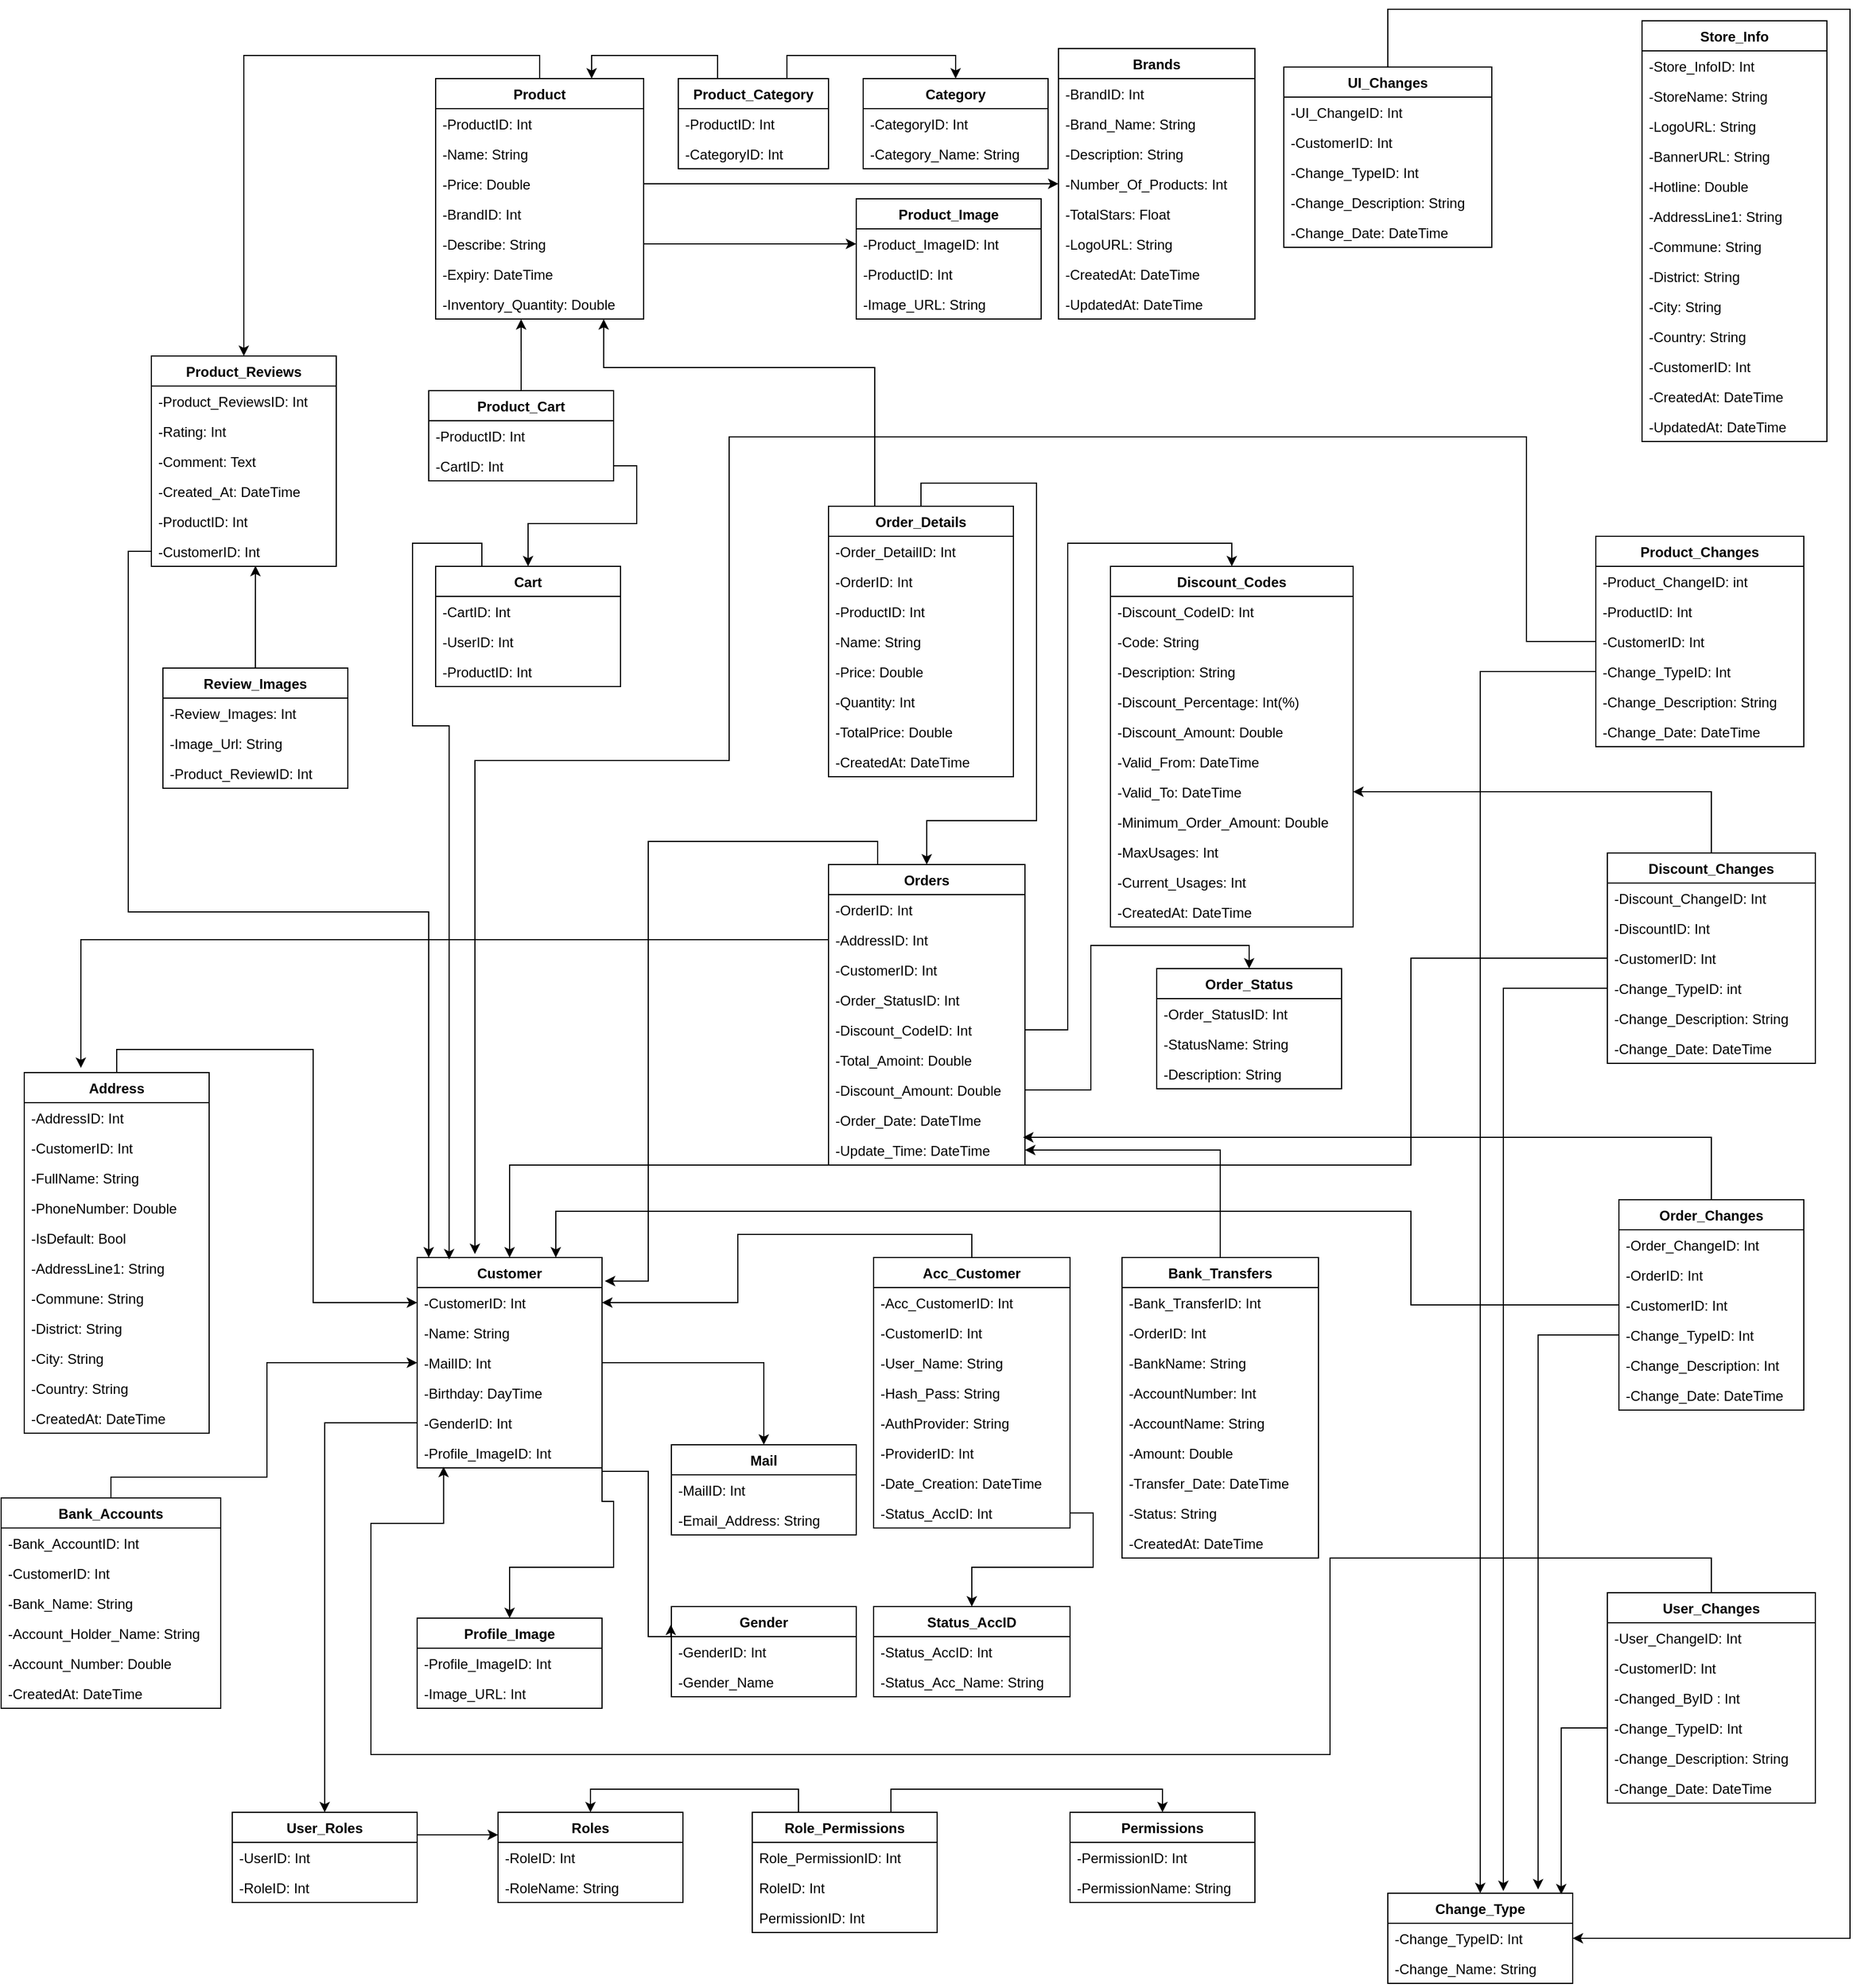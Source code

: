 <mxfile version="24.7.16">
  <diagram name="Trang-1" id="Ybv9eMUSdDBUQFfvVBbG">
    <mxGraphModel dx="2256" dy="738" grid="1" gridSize="10" guides="1" tooltips="1" connect="1" arrows="1" fold="1" page="1" pageScale="1" pageWidth="827" pageHeight="1169" math="0" shadow="0">
      <root>
        <mxCell id="0" />
        <mxCell id="1" parent="0" />
        <mxCell id="3ttXFGQJUkCpBZguwJ4F-36" style="edgeStyle=orthogonalEdgeStyle;rounded=0;orthogonalLoop=1;jettySize=auto;html=1;exitX=0.5;exitY=0;exitDx=0;exitDy=0;entryX=0.5;entryY=0;entryDx=0;entryDy=0;" parent="1" source="eEYtdnvQY1prXKM0HKEp-29" target="3ttXFGQJUkCpBZguwJ4F-1" edge="1">
          <mxGeometry relative="1" as="geometry" />
        </mxCell>
        <mxCell id="eEYtdnvQY1prXKM0HKEp-29" value="Product" style="swimlane;fontStyle=1;childLayout=stackLayout;horizontal=1;startSize=26;horizontalStack=0;resizeParent=1;resizeParentMax=0;resizeLast=0;collapsible=1;marginBottom=0;" parent="1" vertex="1">
          <mxGeometry x="-424" y="130" width="180" height="208" as="geometry">
            <mxRectangle x="-424" y="130" width="80" height="30" as="alternateBounds" />
          </mxGeometry>
        </mxCell>
        <mxCell id="eEYtdnvQY1prXKM0HKEp-30" value="-ProductID: Int" style="text;strokeColor=none;fillColor=none;align=left;verticalAlign=top;spacingLeft=4;spacingRight=4;overflow=hidden;rotatable=0;points=[[0,0.5],[1,0.5]];portConstraint=eastwest;" parent="eEYtdnvQY1prXKM0HKEp-29" vertex="1">
          <mxGeometry y="26" width="180" height="26" as="geometry" />
        </mxCell>
        <mxCell id="eEYtdnvQY1prXKM0HKEp-31" value="-Name: String" style="text;strokeColor=none;fillColor=none;align=left;verticalAlign=top;spacingLeft=4;spacingRight=4;overflow=hidden;rotatable=0;points=[[0,0.5],[1,0.5]];portConstraint=eastwest;" parent="eEYtdnvQY1prXKM0HKEp-29" vertex="1">
          <mxGeometry y="52" width="180" height="26" as="geometry" />
        </mxCell>
        <mxCell id="eEYtdnvQY1prXKM0HKEp-32" value="-Price: Double" style="text;strokeColor=none;fillColor=none;align=left;verticalAlign=top;spacingLeft=4;spacingRight=4;overflow=hidden;rotatable=0;points=[[0,0.5],[1,0.5]];portConstraint=eastwest;" parent="eEYtdnvQY1prXKM0HKEp-29" vertex="1">
          <mxGeometry y="78" width="180" height="26" as="geometry" />
        </mxCell>
        <mxCell id="eEYtdnvQY1prXKM0HKEp-33" value="-BrandID: Int" style="text;strokeColor=none;fillColor=none;align=left;verticalAlign=top;spacingLeft=4;spacingRight=4;overflow=hidden;rotatable=0;points=[[0,0.5],[1,0.5]];portConstraint=eastwest;" parent="eEYtdnvQY1prXKM0HKEp-29" vertex="1">
          <mxGeometry y="104" width="180" height="26" as="geometry" />
        </mxCell>
        <mxCell id="eEYtdnvQY1prXKM0HKEp-34" value="-Describe: String" style="text;strokeColor=none;fillColor=none;align=left;verticalAlign=top;spacingLeft=4;spacingRight=4;overflow=hidden;rotatable=0;points=[[0,0.5],[1,0.5]];portConstraint=eastwest;" parent="eEYtdnvQY1prXKM0HKEp-29" vertex="1">
          <mxGeometry y="130" width="180" height="26" as="geometry" />
        </mxCell>
        <mxCell id="eEYtdnvQY1prXKM0HKEp-35" value="-Expiry: DateTime" style="text;strokeColor=none;fillColor=none;align=left;verticalAlign=top;spacingLeft=4;spacingRight=4;overflow=hidden;rotatable=0;points=[[0,0.5],[1,0.5]];portConstraint=eastwest;" parent="eEYtdnvQY1prXKM0HKEp-29" vertex="1">
          <mxGeometry y="156" width="180" height="26" as="geometry" />
        </mxCell>
        <mxCell id="eEYtdnvQY1prXKM0HKEp-36" value="-Inventory_Quantity: Double" style="text;strokeColor=none;fillColor=none;align=left;verticalAlign=top;spacingLeft=4;spacingRight=4;overflow=hidden;rotatable=0;points=[[0,0.5],[1,0.5]];portConstraint=eastwest;" parent="eEYtdnvQY1prXKM0HKEp-29" vertex="1">
          <mxGeometry y="182" width="180" height="26" as="geometry" />
        </mxCell>
        <mxCell id="eEYtdnvQY1prXKM0HKEp-37" value="Product_Image" style="swimlane;fontStyle=1;childLayout=stackLayout;horizontal=1;startSize=26;horizontalStack=0;resizeParent=1;resizeParentMax=0;resizeLast=0;collapsible=1;marginBottom=0;" parent="1" vertex="1">
          <mxGeometry x="-60" y="234" width="160" height="104" as="geometry">
            <mxRectangle x="540" y="144" width="120" height="30" as="alternateBounds" />
          </mxGeometry>
        </mxCell>
        <mxCell id="eEYtdnvQY1prXKM0HKEp-38" value="-Product_ImageID: Int" style="text;strokeColor=none;fillColor=none;align=left;verticalAlign=top;spacingLeft=4;spacingRight=4;overflow=hidden;rotatable=0;points=[[0,0.5],[1,0.5]];portConstraint=eastwest;" parent="eEYtdnvQY1prXKM0HKEp-37" vertex="1">
          <mxGeometry y="26" width="160" height="26" as="geometry" />
        </mxCell>
        <mxCell id="eEYtdnvQY1prXKM0HKEp-39" value="-ProductID: Int" style="text;strokeColor=none;fillColor=none;align=left;verticalAlign=top;spacingLeft=4;spacingRight=4;overflow=hidden;rotatable=0;points=[[0,0.5],[1,0.5]];portConstraint=eastwest;" parent="eEYtdnvQY1prXKM0HKEp-37" vertex="1">
          <mxGeometry y="52" width="160" height="26" as="geometry" />
        </mxCell>
        <mxCell id="eEYtdnvQY1prXKM0HKEp-40" value="-Image_URL: String" style="text;strokeColor=none;fillColor=none;align=left;verticalAlign=top;spacingLeft=4;spacingRight=4;overflow=hidden;rotatable=0;points=[[0,0.5],[1,0.5]];portConstraint=eastwest;" parent="eEYtdnvQY1prXKM0HKEp-37" vertex="1">
          <mxGeometry y="78" width="160" height="26" as="geometry" />
        </mxCell>
        <mxCell id="q00robK2blK_b_2EpqRz-58" style="edgeStyle=orthogonalEdgeStyle;rounded=0;orthogonalLoop=1;jettySize=auto;html=1;exitX=0.5;exitY=0;exitDx=0;exitDy=0;entryX=0.75;entryY=0;entryDx=0;entryDy=0;" parent="1" source="eEYtdnvQY1prXKM0HKEp-41" target="eEYtdnvQY1prXKM0HKEp-29" edge="1">
          <mxGeometry relative="1" as="geometry">
            <Array as="points">
              <mxPoint x="-180" y="130" />
              <mxPoint x="-180" y="110" />
              <mxPoint x="-289" y="110" />
            </Array>
          </mxGeometry>
        </mxCell>
        <mxCell id="q00robK2blK_b_2EpqRz-59" style="edgeStyle=orthogonalEdgeStyle;rounded=0;orthogonalLoop=1;jettySize=auto;html=1;exitX=0.5;exitY=0;exitDx=0;exitDy=0;entryX=0.5;entryY=0;entryDx=0;entryDy=0;" parent="1" source="eEYtdnvQY1prXKM0HKEp-41" target="3ttXFGQJUkCpBZguwJ4F-48" edge="1">
          <mxGeometry relative="1" as="geometry">
            <Array as="points">
              <mxPoint x="-120" y="130" />
              <mxPoint x="-120" y="110" />
              <mxPoint x="26" y="110" />
            </Array>
          </mxGeometry>
        </mxCell>
        <mxCell id="eEYtdnvQY1prXKM0HKEp-41" value="Product_Category" style="swimlane;fontStyle=1;childLayout=stackLayout;horizontal=1;startSize=26;horizontalStack=0;resizeParent=1;resizeParentMax=0;resizeLast=0;collapsible=1;marginBottom=0;" parent="1" vertex="1">
          <mxGeometry x="-214" y="130" width="130" height="78" as="geometry">
            <mxRectangle x="250" y="40" width="140" height="30" as="alternateBounds" />
          </mxGeometry>
        </mxCell>
        <mxCell id="eEYtdnvQY1prXKM0HKEp-42" value="-ProductID: Int" style="text;strokeColor=none;fillColor=none;align=left;verticalAlign=top;spacingLeft=4;spacingRight=4;overflow=hidden;rotatable=0;points=[[0,0.5],[1,0.5]];portConstraint=eastwest;" parent="eEYtdnvQY1prXKM0HKEp-41" vertex="1">
          <mxGeometry y="26" width="130" height="26" as="geometry" />
        </mxCell>
        <mxCell id="eEYtdnvQY1prXKM0HKEp-43" value="-CategoryID: Int" style="text;strokeColor=none;fillColor=none;align=left;verticalAlign=top;spacingLeft=4;spacingRight=4;overflow=hidden;rotatable=0;points=[[0,0.5],[1,0.5]];portConstraint=eastwest;" parent="eEYtdnvQY1prXKM0HKEp-41" vertex="1">
          <mxGeometry y="52" width="130" height="26" as="geometry" />
        </mxCell>
        <mxCell id="eEYtdnvQY1prXKM0HKEp-51" value="Customer" style="swimlane;fontStyle=1;childLayout=stackLayout;horizontal=1;startSize=26;horizontalStack=0;resizeParent=1;resizeParentMax=0;resizeLast=0;collapsible=1;marginBottom=0;" parent="1" vertex="1">
          <mxGeometry x="-440" y="1150" width="160" height="182" as="geometry">
            <mxRectangle x="-440" y="1150" width="90" height="30" as="alternateBounds" />
          </mxGeometry>
        </mxCell>
        <mxCell id="eEYtdnvQY1prXKM0HKEp-52" value="-CustomerID: Int" style="text;strokeColor=none;fillColor=none;align=left;verticalAlign=top;spacingLeft=4;spacingRight=4;overflow=hidden;rotatable=0;points=[[0,0.5],[1,0.5]];portConstraint=eastwest;" parent="eEYtdnvQY1prXKM0HKEp-51" vertex="1">
          <mxGeometry y="26" width="160" height="26" as="geometry" />
        </mxCell>
        <mxCell id="eEYtdnvQY1prXKM0HKEp-53" value="-Name: String" style="text;strokeColor=none;fillColor=none;align=left;verticalAlign=top;spacingLeft=4;spacingRight=4;overflow=hidden;rotatable=0;points=[[0,0.5],[1,0.5]];portConstraint=eastwest;" parent="eEYtdnvQY1prXKM0HKEp-51" vertex="1">
          <mxGeometry y="52" width="160" height="26" as="geometry" />
        </mxCell>
        <mxCell id="eEYtdnvQY1prXKM0HKEp-54" value="-MailID: Int" style="text;strokeColor=none;fillColor=none;align=left;verticalAlign=top;spacingLeft=4;spacingRight=4;overflow=hidden;rotatable=0;points=[[0,0.5],[1,0.5]];portConstraint=eastwest;" parent="eEYtdnvQY1prXKM0HKEp-51" vertex="1">
          <mxGeometry y="78" width="160" height="26" as="geometry" />
        </mxCell>
        <mxCell id="eEYtdnvQY1prXKM0HKEp-55" value="-Birthday: DayTime" style="text;strokeColor=none;fillColor=none;align=left;verticalAlign=top;spacingLeft=4;spacingRight=4;overflow=hidden;rotatable=0;points=[[0,0.5],[1,0.5]];portConstraint=eastwest;" parent="eEYtdnvQY1prXKM0HKEp-51" vertex="1">
          <mxGeometry y="104" width="160" height="26" as="geometry" />
        </mxCell>
        <mxCell id="eEYtdnvQY1prXKM0HKEp-56" value="-GenderID: Int" style="text;strokeColor=none;fillColor=none;align=left;verticalAlign=top;spacingLeft=4;spacingRight=4;overflow=hidden;rotatable=0;points=[[0,0.5],[1,0.5]];portConstraint=eastwest;" parent="eEYtdnvQY1prXKM0HKEp-51" vertex="1">
          <mxGeometry y="130" width="160" height="26" as="geometry" />
        </mxCell>
        <mxCell id="eEYtdnvQY1prXKM0HKEp-57" value="-Profile_ImageID: Int" style="text;strokeColor=none;fillColor=none;align=left;verticalAlign=top;spacingLeft=4;spacingRight=4;overflow=hidden;rotatable=0;points=[[0,0.5],[1,0.5]];portConstraint=eastwest;" parent="eEYtdnvQY1prXKM0HKEp-51" vertex="1">
          <mxGeometry y="156" width="160" height="26" as="geometry" />
        </mxCell>
        <mxCell id="eEYtdnvQY1prXKM0HKEp-58" value="Mail" style="swimlane;fontStyle=1;childLayout=stackLayout;horizontal=1;startSize=26;horizontalStack=0;resizeParent=1;resizeParentMax=0;resizeLast=0;collapsible=1;marginBottom=0;" parent="1" vertex="1">
          <mxGeometry x="-220" y="1312" width="160" height="78" as="geometry">
            <mxRectangle x="-220" y="1312" width="60" height="30" as="alternateBounds" />
          </mxGeometry>
        </mxCell>
        <mxCell id="eEYtdnvQY1prXKM0HKEp-59" value="-MailID: Int" style="text;strokeColor=none;fillColor=none;align=left;verticalAlign=top;spacingLeft=4;spacingRight=4;overflow=hidden;rotatable=0;points=[[0,0.5],[1,0.5]];portConstraint=eastwest;" parent="eEYtdnvQY1prXKM0HKEp-58" vertex="1">
          <mxGeometry y="26" width="160" height="26" as="geometry" />
        </mxCell>
        <mxCell id="eEYtdnvQY1prXKM0HKEp-60" value="-Email_Address: String" style="text;strokeColor=none;fillColor=none;align=left;verticalAlign=top;spacingLeft=4;spacingRight=4;overflow=hidden;rotatable=0;points=[[0,0.5],[1,0.5]];portConstraint=eastwest;" parent="eEYtdnvQY1prXKM0HKEp-58" vertex="1">
          <mxGeometry y="52" width="160" height="26" as="geometry" />
        </mxCell>
        <mxCell id="eEYtdnvQY1prXKM0HKEp-62" value="Profile_Image" style="swimlane;fontStyle=1;childLayout=stackLayout;horizontal=1;startSize=26;horizontalStack=0;resizeParent=1;resizeParentMax=0;resizeLast=0;collapsible=1;marginBottom=0;" parent="1" vertex="1">
          <mxGeometry x="-440" y="1462" width="160" height="78" as="geometry">
            <mxRectangle x="-440" y="1462" width="110" height="30" as="alternateBounds" />
          </mxGeometry>
        </mxCell>
        <mxCell id="eEYtdnvQY1prXKM0HKEp-63" value="-Profile_ImageID: Int" style="text;strokeColor=none;fillColor=none;align=left;verticalAlign=top;spacingLeft=4;spacingRight=4;overflow=hidden;rotatable=0;points=[[0,0.5],[1,0.5]];portConstraint=eastwest;" parent="eEYtdnvQY1prXKM0HKEp-62" vertex="1">
          <mxGeometry y="26" width="160" height="26" as="geometry" />
        </mxCell>
        <mxCell id="eEYtdnvQY1prXKM0HKEp-64" value="-Image_URL: Int" style="text;strokeColor=none;fillColor=none;align=left;verticalAlign=top;spacingLeft=4;spacingRight=4;overflow=hidden;rotatable=0;points=[[0,0.5],[1,0.5]];portConstraint=eastwest;" parent="eEYtdnvQY1prXKM0HKEp-62" vertex="1">
          <mxGeometry y="52" width="160" height="26" as="geometry" />
        </mxCell>
        <mxCell id="eEYtdnvQY1prXKM0HKEp-66" value="Gender" style="swimlane;fontStyle=1;childLayout=stackLayout;horizontal=1;startSize=26;horizontalStack=0;resizeParent=1;resizeParentMax=0;resizeLast=0;collapsible=1;marginBottom=0;" parent="1" vertex="1">
          <mxGeometry x="-220" y="1452" width="160" height="78" as="geometry">
            <mxRectangle x="-220" y="1452" width="80" height="30" as="alternateBounds" />
          </mxGeometry>
        </mxCell>
        <mxCell id="eEYtdnvQY1prXKM0HKEp-67" value="-GenderID: Int" style="text;strokeColor=none;fillColor=none;align=left;verticalAlign=top;spacingLeft=4;spacingRight=4;overflow=hidden;rotatable=0;points=[[0,0.5],[1,0.5]];portConstraint=eastwest;" parent="eEYtdnvQY1prXKM0HKEp-66" vertex="1">
          <mxGeometry y="26" width="160" height="26" as="geometry" />
        </mxCell>
        <mxCell id="eEYtdnvQY1prXKM0HKEp-68" value="-Gender_Name" style="text;strokeColor=none;fillColor=none;align=left;verticalAlign=top;spacingLeft=4;spacingRight=4;overflow=hidden;rotatable=0;points=[[0,0.5],[1,0.5]];portConstraint=eastwest;" parent="eEYtdnvQY1prXKM0HKEp-66" vertex="1">
          <mxGeometry y="52" width="160" height="26" as="geometry" />
        </mxCell>
        <mxCell id="eEYtdnvQY1prXKM0HKEp-69" style="edgeStyle=orthogonalEdgeStyle;rounded=0;orthogonalLoop=1;jettySize=auto;html=1;exitX=1;exitY=0.5;exitDx=0;exitDy=0;entryX=-0.003;entryY=0.2;entryDx=0;entryDy=0;entryPerimeter=0;" parent="1" source="eEYtdnvQY1prXKM0HKEp-56" target="eEYtdnvQY1prXKM0HKEp-66" edge="1">
          <mxGeometry relative="1" as="geometry">
            <Array as="points">
              <mxPoint x="-240" y="1335" />
              <mxPoint x="-240" y="1478" />
              <mxPoint x="-220" y="1478" />
            </Array>
          </mxGeometry>
        </mxCell>
        <mxCell id="eEYtdnvQY1prXKM0HKEp-70" style="edgeStyle=orthogonalEdgeStyle;rounded=0;orthogonalLoop=1;jettySize=auto;html=1;exitX=1;exitY=0.5;exitDx=0;exitDy=0;entryX=0.5;entryY=0;entryDx=0;entryDy=0;" parent="1" source="eEYtdnvQY1prXKM0HKEp-57" target="eEYtdnvQY1prXKM0HKEp-62" edge="1">
          <mxGeometry relative="1" as="geometry">
            <Array as="points">
              <mxPoint x="-270" y="1361" />
              <mxPoint x="-270" y="1418" />
              <mxPoint x="-360" y="1418" />
            </Array>
          </mxGeometry>
        </mxCell>
        <mxCell id="q00robK2blK_b_2EpqRz-53" style="edgeStyle=orthogonalEdgeStyle;rounded=0;orthogonalLoop=1;jettySize=auto;html=1;exitX=0.5;exitY=0;exitDx=0;exitDy=0;entryX=1;entryY=0.5;entryDx=0;entryDy=0;" parent="1" source="eEYtdnvQY1prXKM0HKEp-71" target="eEYtdnvQY1prXKM0HKEp-52" edge="1">
          <mxGeometry relative="1" as="geometry" />
        </mxCell>
        <mxCell id="eEYtdnvQY1prXKM0HKEp-71" value="Acc_Customer" style="swimlane;fontStyle=1;childLayout=stackLayout;horizontal=1;startSize=26;horizontalStack=0;resizeParent=1;resizeParentMax=0;resizeLast=0;collapsible=1;marginBottom=0;" parent="1" vertex="1">
          <mxGeometry x="-45" y="1150" width="170" height="234" as="geometry" />
        </mxCell>
        <mxCell id="eEYtdnvQY1prXKM0HKEp-72" value="-Acc_CustomerID: Int" style="text;strokeColor=none;fillColor=none;align=left;verticalAlign=top;spacingLeft=4;spacingRight=4;overflow=hidden;rotatable=0;points=[[0,0.5],[1,0.5]];portConstraint=eastwest;" parent="eEYtdnvQY1prXKM0HKEp-71" vertex="1">
          <mxGeometry y="26" width="170" height="26" as="geometry" />
        </mxCell>
        <mxCell id="eEYtdnvQY1prXKM0HKEp-73" value="-CustomerID: Int" style="text;strokeColor=none;fillColor=none;align=left;verticalAlign=top;spacingLeft=4;spacingRight=4;overflow=hidden;rotatable=0;points=[[0,0.5],[1,0.5]];portConstraint=eastwest;" parent="eEYtdnvQY1prXKM0HKEp-71" vertex="1">
          <mxGeometry y="52" width="170" height="26" as="geometry" />
        </mxCell>
        <mxCell id="eEYtdnvQY1prXKM0HKEp-74" value="-User_Name: String" style="text;strokeColor=none;fillColor=none;align=left;verticalAlign=top;spacingLeft=4;spacingRight=4;overflow=hidden;rotatable=0;points=[[0,0.5],[1,0.5]];portConstraint=eastwest;" parent="eEYtdnvQY1prXKM0HKEp-71" vertex="1">
          <mxGeometry y="78" width="170" height="26" as="geometry" />
        </mxCell>
        <mxCell id="eEYtdnvQY1prXKM0HKEp-75" value="-Hash_Pass: String" style="text;strokeColor=none;fillColor=none;align=left;verticalAlign=top;spacingLeft=4;spacingRight=4;overflow=hidden;rotatable=0;points=[[0,0.5],[1,0.5]];portConstraint=eastwest;" parent="eEYtdnvQY1prXKM0HKEp-71" vertex="1">
          <mxGeometry y="104" width="170" height="26" as="geometry" />
        </mxCell>
        <mxCell id="eEYtdnvQY1prXKM0HKEp-76" value="-AuthProvider: String" style="text;strokeColor=none;fillColor=none;align=left;verticalAlign=top;spacingLeft=4;spacingRight=4;overflow=hidden;rotatable=0;points=[[0,0.5],[1,0.5]];portConstraint=eastwest;" parent="eEYtdnvQY1prXKM0HKEp-71" vertex="1">
          <mxGeometry y="130" width="170" height="26" as="geometry" />
        </mxCell>
        <mxCell id="eEYtdnvQY1prXKM0HKEp-77" value="-ProviderID: Int" style="text;strokeColor=none;fillColor=none;align=left;verticalAlign=top;spacingLeft=4;spacingRight=4;overflow=hidden;rotatable=0;points=[[0,0.5],[1,0.5]];portConstraint=eastwest;" parent="eEYtdnvQY1prXKM0HKEp-71" vertex="1">
          <mxGeometry y="156" width="170" height="26" as="geometry" />
        </mxCell>
        <mxCell id="eEYtdnvQY1prXKM0HKEp-78" value="-Date_Creation: DateTime" style="text;strokeColor=none;fillColor=none;align=left;verticalAlign=top;spacingLeft=4;spacingRight=4;overflow=hidden;rotatable=0;points=[[0,0.5],[1,0.5]];portConstraint=eastwest;" parent="eEYtdnvQY1prXKM0HKEp-71" vertex="1">
          <mxGeometry y="182" width="170" height="26" as="geometry" />
        </mxCell>
        <mxCell id="eEYtdnvQY1prXKM0HKEp-79" value="-Status_AccID: Int" style="text;strokeColor=none;fillColor=none;align=left;verticalAlign=top;spacingLeft=4;spacingRight=4;overflow=hidden;rotatable=0;points=[[0,0.5],[1,0.5]];portConstraint=eastwest;" parent="eEYtdnvQY1prXKM0HKEp-71" vertex="1">
          <mxGeometry y="208" width="170" height="26" as="geometry" />
        </mxCell>
        <mxCell id="3ttXFGQJUkCpBZguwJ4F-1" value="Product_Reviews" style="swimlane;fontStyle=1;childLayout=stackLayout;horizontal=1;startSize=26;horizontalStack=0;resizeParent=1;resizeParentMax=0;resizeLast=0;collapsible=1;marginBottom=0;" parent="1" vertex="1">
          <mxGeometry x="-670" y="370" width="160" height="182" as="geometry" />
        </mxCell>
        <mxCell id="3ttXFGQJUkCpBZguwJ4F-2" value="-Product_ReviewsID: Int" style="text;strokeColor=none;fillColor=none;align=left;verticalAlign=top;spacingLeft=4;spacingRight=4;overflow=hidden;rotatable=0;points=[[0,0.5],[1,0.5]];portConstraint=eastwest;" parent="3ttXFGQJUkCpBZguwJ4F-1" vertex="1">
          <mxGeometry y="26" width="160" height="26" as="geometry" />
        </mxCell>
        <mxCell id="3ttXFGQJUkCpBZguwJ4F-3" value="-Rating: Int" style="text;strokeColor=none;fillColor=none;align=left;verticalAlign=top;spacingLeft=4;spacingRight=4;overflow=hidden;rotatable=0;points=[[0,0.5],[1,0.5]];portConstraint=eastwest;" parent="3ttXFGQJUkCpBZguwJ4F-1" vertex="1">
          <mxGeometry y="52" width="160" height="26" as="geometry" />
        </mxCell>
        <mxCell id="3ttXFGQJUkCpBZguwJ4F-4" value="-Comment: Text" style="text;strokeColor=none;fillColor=none;align=left;verticalAlign=top;spacingLeft=4;spacingRight=4;overflow=hidden;rotatable=0;points=[[0,0.5],[1,0.5]];portConstraint=eastwest;" parent="3ttXFGQJUkCpBZguwJ4F-1" vertex="1">
          <mxGeometry y="78" width="160" height="26" as="geometry" />
        </mxCell>
        <mxCell id="3ttXFGQJUkCpBZguwJ4F-5" value="-Created_At: DateTime" style="text;strokeColor=none;fillColor=none;align=left;verticalAlign=top;spacingLeft=4;spacingRight=4;overflow=hidden;rotatable=0;points=[[0,0.5],[1,0.5]];portConstraint=eastwest;" parent="3ttXFGQJUkCpBZguwJ4F-1" vertex="1">
          <mxGeometry y="104" width="160" height="26" as="geometry" />
        </mxCell>
        <mxCell id="3ttXFGQJUkCpBZguwJ4F-6" value="-ProductID: Int" style="text;strokeColor=none;fillColor=none;align=left;verticalAlign=top;spacingLeft=4;spacingRight=4;overflow=hidden;rotatable=0;points=[[0,0.5],[1,0.5]];portConstraint=eastwest;" parent="3ttXFGQJUkCpBZguwJ4F-1" vertex="1">
          <mxGeometry y="130" width="160" height="26" as="geometry" />
        </mxCell>
        <mxCell id="3ttXFGQJUkCpBZguwJ4F-7" value="-CustomerID: Int" style="text;strokeColor=none;fillColor=none;align=left;verticalAlign=top;spacingLeft=4;spacingRight=4;overflow=hidden;rotatable=0;points=[[0,0.5],[1,0.5]];portConstraint=eastwest;" parent="3ttXFGQJUkCpBZguwJ4F-1" vertex="1">
          <mxGeometry y="156" width="160" height="26" as="geometry" />
        </mxCell>
        <mxCell id="3ttXFGQJUkCpBZguwJ4F-10" value="Review_Images" style="swimlane;fontStyle=1;childLayout=stackLayout;horizontal=1;startSize=26;horizontalStack=0;resizeParent=1;resizeParentMax=0;resizeLast=0;collapsible=1;marginBottom=0;" parent="1" vertex="1">
          <mxGeometry x="-660" y="640" width="160" height="104" as="geometry" />
        </mxCell>
        <mxCell id="3ttXFGQJUkCpBZguwJ4F-11" value="-Review_Images: Int" style="text;strokeColor=none;fillColor=none;align=left;verticalAlign=top;spacingLeft=4;spacingRight=4;overflow=hidden;rotatable=0;points=[[0,0.5],[1,0.5]];portConstraint=eastwest;" parent="3ttXFGQJUkCpBZguwJ4F-10" vertex="1">
          <mxGeometry y="26" width="160" height="26" as="geometry" />
        </mxCell>
        <mxCell id="3ttXFGQJUkCpBZguwJ4F-12" value="-Image_Url: String" style="text;strokeColor=none;fillColor=none;align=left;verticalAlign=top;spacingLeft=4;spacingRight=4;overflow=hidden;rotatable=0;points=[[0,0.5],[1,0.5]];portConstraint=eastwest;" parent="3ttXFGQJUkCpBZguwJ4F-10" vertex="1">
          <mxGeometry y="52" width="160" height="26" as="geometry" />
        </mxCell>
        <mxCell id="3ttXFGQJUkCpBZguwJ4F-13" value="-Product_ReviewID: Int" style="text;strokeColor=none;fillColor=none;align=left;verticalAlign=top;spacingLeft=4;spacingRight=4;overflow=hidden;rotatable=0;points=[[0,0.5],[1,0.5]];portConstraint=eastwest;" parent="3ttXFGQJUkCpBZguwJ4F-10" vertex="1">
          <mxGeometry y="78" width="160" height="26" as="geometry" />
        </mxCell>
        <mxCell id="3ttXFGQJUkCpBZguwJ4F-15" value="Cart" style="swimlane;fontStyle=1;childLayout=stackLayout;horizontal=1;startSize=26;horizontalStack=0;resizeParent=1;resizeParentMax=0;resizeLast=0;collapsible=1;marginBottom=0;" parent="1" vertex="1">
          <mxGeometry x="-424" y="552" width="160" height="104" as="geometry" />
        </mxCell>
        <mxCell id="3ttXFGQJUkCpBZguwJ4F-16" value="-CartID: Int" style="text;strokeColor=none;fillColor=none;align=left;verticalAlign=top;spacingLeft=4;spacingRight=4;overflow=hidden;rotatable=0;points=[[0,0.5],[1,0.5]];portConstraint=eastwest;" parent="3ttXFGQJUkCpBZguwJ4F-15" vertex="1">
          <mxGeometry y="26" width="160" height="26" as="geometry" />
        </mxCell>
        <mxCell id="3ttXFGQJUkCpBZguwJ4F-17" value="-UserID: Int" style="text;strokeColor=none;fillColor=none;align=left;verticalAlign=top;spacingLeft=4;spacingRight=4;overflow=hidden;rotatable=0;points=[[0,0.5],[1,0.5]];portConstraint=eastwest;" parent="3ttXFGQJUkCpBZguwJ4F-15" vertex="1">
          <mxGeometry y="52" width="160" height="26" as="geometry" />
        </mxCell>
        <mxCell id="3ttXFGQJUkCpBZguwJ4F-18" value="-ProductID: Int" style="text;strokeColor=none;fillColor=none;align=left;verticalAlign=top;spacingLeft=4;spacingRight=4;overflow=hidden;rotatable=0;points=[[0,0.5],[1,0.5]];portConstraint=eastwest;" parent="3ttXFGQJUkCpBZguwJ4F-15" vertex="1">
          <mxGeometry y="78" width="160" height="26" as="geometry" />
        </mxCell>
        <mxCell id="q00robK2blK_b_2EpqRz-54" style="edgeStyle=orthogonalEdgeStyle;rounded=0;orthogonalLoop=1;jettySize=auto;html=1;exitX=0.5;exitY=0;exitDx=0;exitDy=0;entryX=0;entryY=0.5;entryDx=0;entryDy=0;" parent="1" source="3ttXFGQJUkCpBZguwJ4F-19" target="eEYtdnvQY1prXKM0HKEp-52" edge="1">
          <mxGeometry relative="1" as="geometry" />
        </mxCell>
        <mxCell id="3ttXFGQJUkCpBZguwJ4F-19" value="Address" style="swimlane;fontStyle=1;childLayout=stackLayout;horizontal=1;startSize=26;horizontalStack=0;resizeParent=1;resizeParentMax=0;resizeLast=0;collapsible=1;marginBottom=0;" parent="1" vertex="1">
          <mxGeometry x="-780" y="990" width="160" height="312" as="geometry" />
        </mxCell>
        <mxCell id="3ttXFGQJUkCpBZguwJ4F-20" value="-AddressID: Int" style="text;strokeColor=none;fillColor=none;align=left;verticalAlign=top;spacingLeft=4;spacingRight=4;overflow=hidden;rotatable=0;points=[[0,0.5],[1,0.5]];portConstraint=eastwest;" parent="3ttXFGQJUkCpBZguwJ4F-19" vertex="1">
          <mxGeometry y="26" width="160" height="26" as="geometry" />
        </mxCell>
        <mxCell id="3ttXFGQJUkCpBZguwJ4F-21" value="-CustomerID: Int" style="text;strokeColor=none;fillColor=none;align=left;verticalAlign=top;spacingLeft=4;spacingRight=4;overflow=hidden;rotatable=0;points=[[0,0.5],[1,0.5]];portConstraint=eastwest;" parent="3ttXFGQJUkCpBZguwJ4F-19" vertex="1">
          <mxGeometry y="52" width="160" height="26" as="geometry" />
        </mxCell>
        <mxCell id="3ttXFGQJUkCpBZguwJ4F-22" value="-FullName: String" style="text;strokeColor=none;fillColor=none;align=left;verticalAlign=top;spacingLeft=4;spacingRight=4;overflow=hidden;rotatable=0;points=[[0,0.5],[1,0.5]];portConstraint=eastwest;" parent="3ttXFGQJUkCpBZguwJ4F-19" vertex="1">
          <mxGeometry y="78" width="160" height="26" as="geometry" />
        </mxCell>
        <mxCell id="3ttXFGQJUkCpBZguwJ4F-23" value="-PhoneNumber: Double" style="text;strokeColor=none;fillColor=none;align=left;verticalAlign=top;spacingLeft=4;spacingRight=4;overflow=hidden;rotatable=0;points=[[0,0.5],[1,0.5]];portConstraint=eastwest;" parent="3ttXFGQJUkCpBZguwJ4F-19" vertex="1">
          <mxGeometry y="104" width="160" height="26" as="geometry" />
        </mxCell>
        <mxCell id="3ttXFGQJUkCpBZguwJ4F-24" value="-IsDefault: Bool" style="text;strokeColor=none;fillColor=none;align=left;verticalAlign=top;spacingLeft=4;spacingRight=4;overflow=hidden;rotatable=0;points=[[0,0.5],[1,0.5]];portConstraint=eastwest;" parent="3ttXFGQJUkCpBZguwJ4F-19" vertex="1">
          <mxGeometry y="130" width="160" height="26" as="geometry" />
        </mxCell>
        <mxCell id="3ttXFGQJUkCpBZguwJ4F-25" value="-AddressLine1: String" style="text;strokeColor=none;fillColor=none;align=left;verticalAlign=top;spacingLeft=4;spacingRight=4;overflow=hidden;rotatable=0;points=[[0,0.5],[1,0.5]];portConstraint=eastwest;" parent="3ttXFGQJUkCpBZguwJ4F-19" vertex="1">
          <mxGeometry y="156" width="160" height="26" as="geometry" />
        </mxCell>
        <mxCell id="3ttXFGQJUkCpBZguwJ4F-26" value="-Commune: String" style="text;strokeColor=none;fillColor=none;align=left;verticalAlign=top;spacingLeft=4;spacingRight=4;overflow=hidden;rotatable=0;points=[[0,0.5],[1,0.5]];portConstraint=eastwest;" parent="3ttXFGQJUkCpBZguwJ4F-19" vertex="1">
          <mxGeometry y="182" width="160" height="26" as="geometry" />
        </mxCell>
        <mxCell id="3ttXFGQJUkCpBZguwJ4F-27" value="-District: String" style="text;strokeColor=none;fillColor=none;align=left;verticalAlign=top;spacingLeft=4;spacingRight=4;overflow=hidden;rotatable=0;points=[[0,0.5],[1,0.5]];portConstraint=eastwest;" parent="3ttXFGQJUkCpBZguwJ4F-19" vertex="1">
          <mxGeometry y="208" width="160" height="26" as="geometry" />
        </mxCell>
        <mxCell id="3ttXFGQJUkCpBZguwJ4F-28" value="-City: String" style="text;strokeColor=none;fillColor=none;align=left;verticalAlign=top;spacingLeft=4;spacingRight=4;overflow=hidden;rotatable=0;points=[[0,0.5],[1,0.5]];portConstraint=eastwest;" parent="3ttXFGQJUkCpBZguwJ4F-19" vertex="1">
          <mxGeometry y="234" width="160" height="26" as="geometry" />
        </mxCell>
        <mxCell id="3ttXFGQJUkCpBZguwJ4F-29" value="-Country: String" style="text;strokeColor=none;fillColor=none;align=left;verticalAlign=top;spacingLeft=4;spacingRight=4;overflow=hidden;rotatable=0;points=[[0,0.5],[1,0.5]];portConstraint=eastwest;" parent="3ttXFGQJUkCpBZguwJ4F-19" vertex="1">
          <mxGeometry y="260" width="160" height="26" as="geometry" />
        </mxCell>
        <mxCell id="3ttXFGQJUkCpBZguwJ4F-30" value="-CreatedAt: DateTime" style="text;strokeColor=none;fillColor=none;align=left;verticalAlign=top;spacingLeft=4;spacingRight=4;overflow=hidden;rotatable=0;points=[[0,0.5],[1,0.5]];portConstraint=eastwest;" parent="3ttXFGQJUkCpBZguwJ4F-19" vertex="1">
          <mxGeometry y="286" width="160" height="26" as="geometry" />
        </mxCell>
        <mxCell id="3ttXFGQJUkCpBZguwJ4F-32" style="edgeStyle=orthogonalEdgeStyle;rounded=0;orthogonalLoop=1;jettySize=auto;html=1;exitX=1;exitY=0.5;exitDx=0;exitDy=0;entryX=0.5;entryY=0;entryDx=0;entryDy=0;" parent="1" source="eEYtdnvQY1prXKM0HKEp-54" target="eEYtdnvQY1prXKM0HKEp-58" edge="1">
          <mxGeometry relative="1" as="geometry" />
        </mxCell>
        <mxCell id="q00robK2blK_b_2EpqRz-55" style="edgeStyle=orthogonalEdgeStyle;rounded=0;orthogonalLoop=1;jettySize=auto;html=1;exitX=0.5;exitY=0;exitDx=0;exitDy=0;entryX=0;entryY=0.5;entryDx=0;entryDy=0;" parent="1" source="3ttXFGQJUkCpBZguwJ4F-38" target="eEYtdnvQY1prXKM0HKEp-54" edge="1">
          <mxGeometry relative="1" as="geometry">
            <Array as="points">
              <mxPoint x="-705" y="1340" />
              <mxPoint x="-570" y="1340" />
              <mxPoint x="-570" y="1241" />
            </Array>
          </mxGeometry>
        </mxCell>
        <mxCell id="3ttXFGQJUkCpBZguwJ4F-38" value="Bank_Accounts" style="swimlane;fontStyle=1;childLayout=stackLayout;horizontal=1;startSize=26;horizontalStack=0;resizeParent=1;resizeParentMax=0;resizeLast=0;collapsible=1;marginBottom=0;" parent="1" vertex="1">
          <mxGeometry x="-800" y="1358" width="190" height="182" as="geometry" />
        </mxCell>
        <mxCell id="3ttXFGQJUkCpBZguwJ4F-39" value="-Bank_AccountID: Int" style="text;strokeColor=none;fillColor=none;align=left;verticalAlign=top;spacingLeft=4;spacingRight=4;overflow=hidden;rotatable=0;points=[[0,0.5],[1,0.5]];portConstraint=eastwest;" parent="3ttXFGQJUkCpBZguwJ4F-38" vertex="1">
          <mxGeometry y="26" width="190" height="26" as="geometry" />
        </mxCell>
        <mxCell id="3ttXFGQJUkCpBZguwJ4F-40" value="-CustomerID: Int" style="text;strokeColor=none;fillColor=none;align=left;verticalAlign=top;spacingLeft=4;spacingRight=4;overflow=hidden;rotatable=0;points=[[0,0.5],[1,0.5]];portConstraint=eastwest;" parent="3ttXFGQJUkCpBZguwJ4F-38" vertex="1">
          <mxGeometry y="52" width="190" height="26" as="geometry" />
        </mxCell>
        <mxCell id="3ttXFGQJUkCpBZguwJ4F-41" value="-Bank_Name: String" style="text;strokeColor=none;fillColor=none;align=left;verticalAlign=top;spacingLeft=4;spacingRight=4;overflow=hidden;rotatable=0;points=[[0,0.5],[1,0.5]];portConstraint=eastwest;" parent="3ttXFGQJUkCpBZguwJ4F-38" vertex="1">
          <mxGeometry y="78" width="190" height="26" as="geometry" />
        </mxCell>
        <mxCell id="3ttXFGQJUkCpBZguwJ4F-42" value="-Account_Holder_Name: String" style="text;strokeColor=none;fillColor=none;align=left;verticalAlign=top;spacingLeft=4;spacingRight=4;overflow=hidden;rotatable=0;points=[[0,0.5],[1,0.5]];portConstraint=eastwest;" parent="3ttXFGQJUkCpBZguwJ4F-38" vertex="1">
          <mxGeometry y="104" width="190" height="26" as="geometry" />
        </mxCell>
        <mxCell id="3ttXFGQJUkCpBZguwJ4F-43" value="-Account_Number: Double" style="text;strokeColor=none;fillColor=none;align=left;verticalAlign=top;spacingLeft=4;spacingRight=4;overflow=hidden;rotatable=0;points=[[0,0.5],[1,0.5]];portConstraint=eastwest;" parent="3ttXFGQJUkCpBZguwJ4F-38" vertex="1">
          <mxGeometry y="130" width="190" height="26" as="geometry" />
        </mxCell>
        <mxCell id="3ttXFGQJUkCpBZguwJ4F-44" value="-CreatedAt: DateTime" style="text;strokeColor=none;fillColor=none;align=left;verticalAlign=top;spacingLeft=4;spacingRight=4;overflow=hidden;rotatable=0;points=[[0,0.5],[1,0.5]];portConstraint=eastwest;" parent="3ttXFGQJUkCpBZguwJ4F-38" vertex="1">
          <mxGeometry y="156" width="190" height="26" as="geometry" />
        </mxCell>
        <mxCell id="3ttXFGQJUkCpBZguwJ4F-47" style="edgeStyle=orthogonalEdgeStyle;rounded=0;orthogonalLoop=1;jettySize=auto;html=1;exitX=0;exitY=0.5;exitDx=0;exitDy=0;" parent="1" source="3ttXFGQJUkCpBZguwJ4F-7" edge="1">
          <mxGeometry relative="1" as="geometry">
            <mxPoint x="-430" y="1150" as="targetPoint" />
            <Array as="points">
              <mxPoint x="-690" y="539" />
              <mxPoint x="-690" y="851" />
              <mxPoint x="-430" y="851" />
              <mxPoint x="-430" y="1150" />
            </Array>
          </mxGeometry>
        </mxCell>
        <mxCell id="3ttXFGQJUkCpBZguwJ4F-48" value="Category" style="swimlane;fontStyle=1;childLayout=stackLayout;horizontal=1;startSize=26;horizontalStack=0;resizeParent=1;resizeParentMax=0;resizeLast=0;collapsible=1;marginBottom=0;" parent="1" vertex="1">
          <mxGeometry x="-54" y="130" width="160" height="78" as="geometry" />
        </mxCell>
        <mxCell id="3ttXFGQJUkCpBZguwJ4F-49" value="-CategoryID: Int" style="text;strokeColor=none;fillColor=none;align=left;verticalAlign=top;spacingLeft=4;spacingRight=4;overflow=hidden;rotatable=0;points=[[0,0.5],[1,0.5]];portConstraint=eastwest;" parent="3ttXFGQJUkCpBZguwJ4F-48" vertex="1">
          <mxGeometry y="26" width="160" height="26" as="geometry" />
        </mxCell>
        <mxCell id="3ttXFGQJUkCpBZguwJ4F-50" value="-Category_Name: String" style="text;strokeColor=none;fillColor=none;align=left;verticalAlign=top;spacingLeft=4;spacingRight=4;overflow=hidden;rotatable=0;points=[[0,0.5],[1,0.5]];portConstraint=eastwest;" parent="3ttXFGQJUkCpBZguwJ4F-48" vertex="1">
          <mxGeometry y="52" width="160" height="26" as="geometry" />
        </mxCell>
        <mxCell id="q00robK2blK_b_2EpqRz-10" value="Order_Status" style="swimlane;fontStyle=1;childLayout=stackLayout;horizontal=1;startSize=26;horizontalStack=0;resizeParent=1;resizeParentMax=0;resizeLast=0;collapsible=1;marginBottom=0;" parent="1" vertex="1">
          <mxGeometry x="200" y="900" width="160" height="104" as="geometry" />
        </mxCell>
        <mxCell id="q00robK2blK_b_2EpqRz-11" value="-Order_StatusID: Int" style="text;strokeColor=none;fillColor=none;align=left;verticalAlign=top;spacingLeft=4;spacingRight=4;overflow=hidden;rotatable=0;points=[[0,0.5],[1,0.5]];portConstraint=eastwest;" parent="q00robK2blK_b_2EpqRz-10" vertex="1">
          <mxGeometry y="26" width="160" height="26" as="geometry" />
        </mxCell>
        <mxCell id="q00robK2blK_b_2EpqRz-12" value="-StatusName: String" style="text;strokeColor=none;fillColor=none;align=left;verticalAlign=top;spacingLeft=4;spacingRight=4;overflow=hidden;rotatable=0;points=[[0,0.5],[1,0.5]];portConstraint=eastwest;" parent="q00robK2blK_b_2EpqRz-10" vertex="1">
          <mxGeometry y="52" width="160" height="26" as="geometry" />
        </mxCell>
        <mxCell id="q00robK2blK_b_2EpqRz-13" value="-Description: String" style="text;strokeColor=none;fillColor=none;align=left;verticalAlign=top;spacingLeft=4;spacingRight=4;overflow=hidden;rotatable=0;points=[[0,0.5],[1,0.5]];portConstraint=eastwest;" parent="q00robK2blK_b_2EpqRz-10" vertex="1">
          <mxGeometry y="78" width="160" height="26" as="geometry" />
        </mxCell>
        <mxCell id="q00robK2blK_b_2EpqRz-14" value="Orders" style="swimlane;fontStyle=1;childLayout=stackLayout;horizontal=1;startSize=26;horizontalStack=0;resizeParent=1;resizeParentMax=0;resizeLast=0;collapsible=1;marginBottom=0;" parent="1" vertex="1">
          <mxGeometry x="-84" y="810" width="170" height="260" as="geometry" />
        </mxCell>
        <mxCell id="q00robK2blK_b_2EpqRz-15" value="-OrderID: Int" style="text;strokeColor=none;fillColor=none;align=left;verticalAlign=top;spacingLeft=4;spacingRight=4;overflow=hidden;rotatable=0;points=[[0,0.5],[1,0.5]];portConstraint=eastwest;" parent="q00robK2blK_b_2EpqRz-14" vertex="1">
          <mxGeometry y="26" width="170" height="26" as="geometry" />
        </mxCell>
        <mxCell id="yW5xKqIn8Y85ItWPXMOZ-1" value="-AddressID: Int" style="text;strokeColor=none;fillColor=none;align=left;verticalAlign=top;spacingLeft=4;spacingRight=4;overflow=hidden;rotatable=0;points=[[0,0.5],[1,0.5]];portConstraint=eastwest;" vertex="1" parent="q00robK2blK_b_2EpqRz-14">
          <mxGeometry y="52" width="170" height="26" as="geometry" />
        </mxCell>
        <mxCell id="q00robK2blK_b_2EpqRz-16" value="-CustomerID: Int" style="text;strokeColor=none;fillColor=none;align=left;verticalAlign=top;spacingLeft=4;spacingRight=4;overflow=hidden;rotatable=0;points=[[0,0.5],[1,0.5]];portConstraint=eastwest;" parent="q00robK2blK_b_2EpqRz-14" vertex="1">
          <mxGeometry y="78" width="170" height="26" as="geometry" />
        </mxCell>
        <mxCell id="q00robK2blK_b_2EpqRz-17" value="-Order_StatusID: Int" style="text;strokeColor=none;fillColor=none;align=left;verticalAlign=top;spacingLeft=4;spacingRight=4;overflow=hidden;rotatable=0;points=[[0,0.5],[1,0.5]];portConstraint=eastwest;" parent="q00robK2blK_b_2EpqRz-14" vertex="1">
          <mxGeometry y="104" width="170" height="26" as="geometry" />
        </mxCell>
        <mxCell id="q00robK2blK_b_2EpqRz-18" value="-Discount_CodeID: Int" style="text;strokeColor=none;fillColor=none;align=left;verticalAlign=top;spacingLeft=4;spacingRight=4;overflow=hidden;rotatable=0;points=[[0,0.5],[1,0.5]];portConstraint=eastwest;" parent="q00robK2blK_b_2EpqRz-14" vertex="1">
          <mxGeometry y="130" width="170" height="26" as="geometry" />
        </mxCell>
        <mxCell id="q00robK2blK_b_2EpqRz-19" value="-Total_Amoint: Double" style="text;strokeColor=none;fillColor=none;align=left;verticalAlign=top;spacingLeft=4;spacingRight=4;overflow=hidden;rotatable=0;points=[[0,0.5],[1,0.5]];portConstraint=eastwest;" parent="q00robK2blK_b_2EpqRz-14" vertex="1">
          <mxGeometry y="156" width="170" height="26" as="geometry" />
        </mxCell>
        <mxCell id="q00robK2blK_b_2EpqRz-20" value="-Discount_Amount: Double" style="text;strokeColor=none;fillColor=none;align=left;verticalAlign=top;spacingLeft=4;spacingRight=4;overflow=hidden;rotatable=0;points=[[0,0.5],[1,0.5]];portConstraint=eastwest;" parent="q00robK2blK_b_2EpqRz-14" vertex="1">
          <mxGeometry y="182" width="170" height="26" as="geometry" />
        </mxCell>
        <mxCell id="q00robK2blK_b_2EpqRz-21" value="-Order_Date: DateTIme" style="text;strokeColor=none;fillColor=none;align=left;verticalAlign=top;spacingLeft=4;spacingRight=4;overflow=hidden;rotatable=0;points=[[0,0.5],[1,0.5]];portConstraint=eastwest;" parent="q00robK2blK_b_2EpqRz-14" vertex="1">
          <mxGeometry y="208" width="170" height="26" as="geometry" />
        </mxCell>
        <mxCell id="q00robK2blK_b_2EpqRz-22" value="-Update_Time: DateTime" style="text;strokeColor=none;fillColor=none;align=left;verticalAlign=top;spacingLeft=4;spacingRight=4;overflow=hidden;rotatable=0;points=[[0,0.5],[1,0.5]];portConstraint=eastwest;" parent="q00robK2blK_b_2EpqRz-14" vertex="1">
          <mxGeometry y="234" width="170" height="26" as="geometry" />
        </mxCell>
        <mxCell id="q00robK2blK_b_2EpqRz-63" style="edgeStyle=orthogonalEdgeStyle;rounded=0;orthogonalLoop=1;jettySize=auto;html=1;exitX=0.5;exitY=0;exitDx=0;exitDy=0;entryX=0.5;entryY=0;entryDx=0;entryDy=0;" parent="1" source="q00robK2blK_b_2EpqRz-23" target="q00robK2blK_b_2EpqRz-14" edge="1">
          <mxGeometry relative="1" as="geometry" />
        </mxCell>
        <mxCell id="q00robK2blK_b_2EpqRz-23" value="Order_Details" style="swimlane;fontStyle=1;childLayout=stackLayout;horizontal=1;startSize=26;horizontalStack=0;resizeParent=1;resizeParentMax=0;resizeLast=0;collapsible=1;marginBottom=0;" parent="1" vertex="1">
          <mxGeometry x="-84" y="500" width="160" height="234" as="geometry" />
        </mxCell>
        <mxCell id="q00robK2blK_b_2EpqRz-24" value="-Order_DetailID: Int" style="text;strokeColor=none;fillColor=none;align=left;verticalAlign=top;spacingLeft=4;spacingRight=4;overflow=hidden;rotatable=0;points=[[0,0.5],[1,0.5]];portConstraint=eastwest;" parent="q00robK2blK_b_2EpqRz-23" vertex="1">
          <mxGeometry y="26" width="160" height="26" as="geometry" />
        </mxCell>
        <mxCell id="q00robK2blK_b_2EpqRz-25" value="-OrderID: Int" style="text;strokeColor=none;fillColor=none;align=left;verticalAlign=top;spacingLeft=4;spacingRight=4;overflow=hidden;rotatable=0;points=[[0,0.5],[1,0.5]];portConstraint=eastwest;" parent="q00robK2blK_b_2EpqRz-23" vertex="1">
          <mxGeometry y="52" width="160" height="26" as="geometry" />
        </mxCell>
        <mxCell id="q00robK2blK_b_2EpqRz-26" value="-ProductID: Int" style="text;strokeColor=none;fillColor=none;align=left;verticalAlign=top;spacingLeft=4;spacingRight=4;overflow=hidden;rotatable=0;points=[[0,0.5],[1,0.5]];portConstraint=eastwest;" parent="q00robK2blK_b_2EpqRz-23" vertex="1">
          <mxGeometry y="78" width="160" height="26" as="geometry" />
        </mxCell>
        <mxCell id="VoJB7TEs9uGxmpRzvxyQ-1" value="-Name: String" style="text;strokeColor=none;fillColor=none;align=left;verticalAlign=top;spacingLeft=4;spacingRight=4;overflow=hidden;rotatable=0;points=[[0,0.5],[1,0.5]];portConstraint=eastwest;" parent="q00robK2blK_b_2EpqRz-23" vertex="1">
          <mxGeometry y="104" width="160" height="26" as="geometry" />
        </mxCell>
        <mxCell id="VoJB7TEs9uGxmpRzvxyQ-2" value="-Price: Double" style="text;strokeColor=none;fillColor=none;align=left;verticalAlign=top;spacingLeft=4;spacingRight=4;overflow=hidden;rotatable=0;points=[[0,0.5],[1,0.5]];portConstraint=eastwest;" parent="q00robK2blK_b_2EpqRz-23" vertex="1">
          <mxGeometry y="130" width="160" height="26" as="geometry" />
        </mxCell>
        <mxCell id="q00robK2blK_b_2EpqRz-27" value="-Quantity: Int" style="text;strokeColor=none;fillColor=none;align=left;verticalAlign=top;spacingLeft=4;spacingRight=4;overflow=hidden;rotatable=0;points=[[0,0.5],[1,0.5]];portConstraint=eastwest;" parent="q00robK2blK_b_2EpqRz-23" vertex="1">
          <mxGeometry y="156" width="160" height="26" as="geometry" />
        </mxCell>
        <mxCell id="q00robK2blK_b_2EpqRz-29" value="-TotalPrice: Double" style="text;strokeColor=none;fillColor=none;align=left;verticalAlign=top;spacingLeft=4;spacingRight=4;overflow=hidden;rotatable=0;points=[[0,0.5],[1,0.5]];portConstraint=eastwest;" parent="q00robK2blK_b_2EpqRz-23" vertex="1">
          <mxGeometry y="182" width="160" height="26" as="geometry" />
        </mxCell>
        <mxCell id="q00robK2blK_b_2EpqRz-30" value="-CreatedAt: DateTime" style="text;strokeColor=none;fillColor=none;align=left;verticalAlign=top;spacingLeft=4;spacingRight=4;overflow=hidden;rotatable=0;points=[[0,0.5],[1,0.5]];portConstraint=eastwest;" parent="q00robK2blK_b_2EpqRz-23" vertex="1">
          <mxGeometry y="208" width="160" height="26" as="geometry" />
        </mxCell>
        <mxCell id="q00robK2blK_b_2EpqRz-32" value="Discount_Codes" style="swimlane;fontStyle=1;childLayout=stackLayout;horizontal=1;startSize=26;horizontalStack=0;resizeParent=1;resizeParentMax=0;resizeLast=0;collapsible=1;marginBottom=0;" parent="1" vertex="1">
          <mxGeometry x="160" y="552" width="210" height="312" as="geometry" />
        </mxCell>
        <mxCell id="q00robK2blK_b_2EpqRz-33" value="-Discount_CodeID: Int" style="text;strokeColor=none;fillColor=none;align=left;verticalAlign=top;spacingLeft=4;spacingRight=4;overflow=hidden;rotatable=0;points=[[0,0.5],[1,0.5]];portConstraint=eastwest;" parent="q00robK2blK_b_2EpqRz-32" vertex="1">
          <mxGeometry y="26" width="210" height="26" as="geometry" />
        </mxCell>
        <mxCell id="q00robK2blK_b_2EpqRz-34" value="-Code: String" style="text;strokeColor=none;fillColor=none;align=left;verticalAlign=top;spacingLeft=4;spacingRight=4;overflow=hidden;rotatable=0;points=[[0,0.5],[1,0.5]];portConstraint=eastwest;" parent="q00robK2blK_b_2EpqRz-32" vertex="1">
          <mxGeometry y="52" width="210" height="26" as="geometry" />
        </mxCell>
        <mxCell id="q00robK2blK_b_2EpqRz-35" value="-Description: String" style="text;strokeColor=none;fillColor=none;align=left;verticalAlign=top;spacingLeft=4;spacingRight=4;overflow=hidden;rotatable=0;points=[[0,0.5],[1,0.5]];portConstraint=eastwest;" parent="q00robK2blK_b_2EpqRz-32" vertex="1">
          <mxGeometry y="78" width="210" height="26" as="geometry" />
        </mxCell>
        <mxCell id="q00robK2blK_b_2EpqRz-36" value="-Discount_Percentage: Int(%)" style="text;strokeColor=none;fillColor=none;align=left;verticalAlign=top;spacingLeft=4;spacingRight=4;overflow=hidden;rotatable=0;points=[[0,0.5],[1,0.5]];portConstraint=eastwest;" parent="q00robK2blK_b_2EpqRz-32" vertex="1">
          <mxGeometry y="104" width="210" height="26" as="geometry" />
        </mxCell>
        <mxCell id="q00robK2blK_b_2EpqRz-37" value="-Discount_Amount: Double" style="text;strokeColor=none;fillColor=none;align=left;verticalAlign=top;spacingLeft=4;spacingRight=4;overflow=hidden;rotatable=0;points=[[0,0.5],[1,0.5]];portConstraint=eastwest;" parent="q00robK2blK_b_2EpqRz-32" vertex="1">
          <mxGeometry y="130" width="210" height="26" as="geometry" />
        </mxCell>
        <mxCell id="q00robK2blK_b_2EpqRz-38" value="-Valid_From: DateTime" style="text;strokeColor=none;fillColor=none;align=left;verticalAlign=top;spacingLeft=4;spacingRight=4;overflow=hidden;rotatable=0;points=[[0,0.5],[1,0.5]];portConstraint=eastwest;" parent="q00robK2blK_b_2EpqRz-32" vertex="1">
          <mxGeometry y="156" width="210" height="26" as="geometry" />
        </mxCell>
        <mxCell id="q00robK2blK_b_2EpqRz-39" value="-Valid_To: DateTime" style="text;strokeColor=none;fillColor=none;align=left;verticalAlign=top;spacingLeft=4;spacingRight=4;overflow=hidden;rotatable=0;points=[[0,0.5],[1,0.5]];portConstraint=eastwest;" parent="q00robK2blK_b_2EpqRz-32" vertex="1">
          <mxGeometry y="182" width="210" height="26" as="geometry" />
        </mxCell>
        <mxCell id="q00robK2blK_b_2EpqRz-40" value="-Minimum_Order_Amount: Double" style="text;strokeColor=none;fillColor=none;align=left;verticalAlign=top;spacingLeft=4;spacingRight=4;overflow=hidden;rotatable=0;points=[[0,0.5],[1,0.5]];portConstraint=eastwest;" parent="q00robK2blK_b_2EpqRz-32" vertex="1">
          <mxGeometry y="208" width="210" height="26" as="geometry" />
        </mxCell>
        <mxCell id="q00robK2blK_b_2EpqRz-41" value="-MaxUsages: Int" style="text;strokeColor=none;fillColor=none;align=left;verticalAlign=top;spacingLeft=4;spacingRight=4;overflow=hidden;rotatable=0;points=[[0,0.5],[1,0.5]];portConstraint=eastwest;" parent="q00robK2blK_b_2EpqRz-32" vertex="1">
          <mxGeometry y="234" width="210" height="26" as="geometry" />
        </mxCell>
        <mxCell id="q00robK2blK_b_2EpqRz-42" value="-Current_Usages: Int" style="text;strokeColor=none;fillColor=none;align=left;verticalAlign=top;spacingLeft=4;spacingRight=4;overflow=hidden;rotatable=0;points=[[0,0.5],[1,0.5]];portConstraint=eastwest;" parent="q00robK2blK_b_2EpqRz-32" vertex="1">
          <mxGeometry y="260" width="210" height="26" as="geometry" />
        </mxCell>
        <mxCell id="q00robK2blK_b_2EpqRz-43" value="-CreatedAt: DateTime" style="text;strokeColor=none;fillColor=none;align=left;verticalAlign=top;spacingLeft=4;spacingRight=4;overflow=hidden;rotatable=0;points=[[0,0.5],[1,0.5]];portConstraint=eastwest;" parent="q00robK2blK_b_2EpqRz-32" vertex="1">
          <mxGeometry y="286" width="210" height="26" as="geometry" />
        </mxCell>
        <mxCell id="q00robK2blK_b_2EpqRz-62" style="edgeStyle=orthogonalEdgeStyle;rounded=0;orthogonalLoop=1;jettySize=auto;html=1;exitX=1;exitY=0.5;exitDx=0;exitDy=0;entryX=0.5;entryY=0;entryDx=0;entryDy=0;" parent="1" source="q00robK2blK_b_2EpqRz-18" target="q00robK2blK_b_2EpqRz-32" edge="1">
          <mxGeometry relative="1" as="geometry" />
        </mxCell>
        <mxCell id="q00robK2blK_b_2EpqRz-65" value="Status_AccID" style="swimlane;fontStyle=1;childLayout=stackLayout;horizontal=1;startSize=26;horizontalStack=0;resizeParent=1;resizeParentMax=0;resizeLast=0;collapsible=1;marginBottom=0;" parent="1" vertex="1">
          <mxGeometry x="-45" y="1452" width="170" height="78" as="geometry" />
        </mxCell>
        <mxCell id="q00robK2blK_b_2EpqRz-66" value="-Status_AccID: Int" style="text;strokeColor=none;fillColor=none;align=left;verticalAlign=top;spacingLeft=4;spacingRight=4;overflow=hidden;rotatable=0;points=[[0,0.5],[1,0.5]];portConstraint=eastwest;" parent="q00robK2blK_b_2EpqRz-65" vertex="1">
          <mxGeometry y="26" width="170" height="26" as="geometry" />
        </mxCell>
        <mxCell id="q00robK2blK_b_2EpqRz-67" value="-Status_Acc_Name: String" style="text;strokeColor=none;fillColor=none;align=left;verticalAlign=top;spacingLeft=4;spacingRight=4;overflow=hidden;rotatable=0;points=[[0,0.5],[1,0.5]];portConstraint=eastwest;" parent="q00robK2blK_b_2EpqRz-65" vertex="1">
          <mxGeometry y="52" width="170" height="26" as="geometry" />
        </mxCell>
        <mxCell id="q00robK2blK_b_2EpqRz-68" style="edgeStyle=orthogonalEdgeStyle;rounded=0;orthogonalLoop=1;jettySize=auto;html=1;exitX=1;exitY=0.5;exitDx=0;exitDy=0;entryX=0.5;entryY=0;entryDx=0;entryDy=0;" parent="1" source="eEYtdnvQY1prXKM0HKEp-79" target="q00robK2blK_b_2EpqRz-65" edge="1">
          <mxGeometry relative="1" as="geometry" />
        </mxCell>
        <mxCell id="q00robK2blK_b_2EpqRz-69" style="edgeStyle=orthogonalEdgeStyle;rounded=0;orthogonalLoop=1;jettySize=auto;html=1;exitX=0.25;exitY=0;exitDx=0;exitDy=0;entryX=1.015;entryY=-0.217;entryDx=0;entryDy=0;entryPerimeter=0;" parent="1" source="q00robK2blK_b_2EpqRz-14" target="eEYtdnvQY1prXKM0HKEp-52" edge="1">
          <mxGeometry relative="1" as="geometry">
            <Array as="points">
              <mxPoint x="-41" y="790" />
              <mxPoint x="-240" y="790" />
              <mxPoint x="-240" y="1170" />
            </Array>
          </mxGeometry>
        </mxCell>
        <mxCell id="q00robK2blK_b_2EpqRz-74" style="edgeStyle=orthogonalEdgeStyle;rounded=0;orthogonalLoop=1;jettySize=auto;html=1;exitX=0.5;exitY=0;exitDx=0;exitDy=0;entryX=0.563;entryY=0.982;entryDx=0;entryDy=0;entryPerimeter=0;" parent="1" source="3ttXFGQJUkCpBZguwJ4F-10" target="3ttXFGQJUkCpBZguwJ4F-7" edge="1">
          <mxGeometry relative="1" as="geometry" />
        </mxCell>
        <mxCell id="q00robK2blK_b_2EpqRz-76" value="Product_Cart" style="swimlane;fontStyle=1;childLayout=stackLayout;horizontal=1;startSize=26;horizontalStack=0;resizeParent=1;resizeParentMax=0;resizeLast=0;collapsible=1;marginBottom=0;" parent="1" vertex="1">
          <mxGeometry x="-430" y="400" width="160" height="78" as="geometry" />
        </mxCell>
        <mxCell id="q00robK2blK_b_2EpqRz-77" value="-ProductID: Int" style="text;strokeColor=none;fillColor=none;align=left;verticalAlign=top;spacingLeft=4;spacingRight=4;overflow=hidden;rotatable=0;points=[[0,0.5],[1,0.5]];portConstraint=eastwest;" parent="q00robK2blK_b_2EpqRz-76" vertex="1">
          <mxGeometry y="26" width="160" height="26" as="geometry" />
        </mxCell>
        <mxCell id="q00robK2blK_b_2EpqRz-78" value="-CartID: Int" style="text;strokeColor=none;fillColor=none;align=left;verticalAlign=top;spacingLeft=4;spacingRight=4;overflow=hidden;rotatable=0;points=[[0,0.5],[1,0.5]];portConstraint=eastwest;" parent="q00robK2blK_b_2EpqRz-76" vertex="1">
          <mxGeometry y="52" width="160" height="26" as="geometry" />
        </mxCell>
        <mxCell id="q00robK2blK_b_2EpqRz-80" style="edgeStyle=orthogonalEdgeStyle;rounded=0;orthogonalLoop=1;jettySize=auto;html=1;exitX=1;exitY=0.5;exitDx=0;exitDy=0;" parent="1" source="q00robK2blK_b_2EpqRz-78" target="3ttXFGQJUkCpBZguwJ4F-15" edge="1">
          <mxGeometry relative="1" as="geometry" />
        </mxCell>
        <mxCell id="Kh4AfesNHef6JOG6UOdw-1" value="Store_Info" style="swimlane;fontStyle=1;childLayout=stackLayout;horizontal=1;startSize=26;horizontalStack=0;resizeParent=1;resizeParentMax=0;resizeLast=0;collapsible=1;marginBottom=0;" parent="1" vertex="1">
          <mxGeometry x="620" y="80" width="160" height="364" as="geometry">
            <mxRectangle x="620" y="80" width="100" height="30" as="alternateBounds" />
          </mxGeometry>
        </mxCell>
        <mxCell id="Kh4AfesNHef6JOG6UOdw-2" value="-Store_InfoID: Int" style="text;strokeColor=none;fillColor=none;align=left;verticalAlign=top;spacingLeft=4;spacingRight=4;overflow=hidden;rotatable=0;points=[[0,0.5],[1,0.5]];portConstraint=eastwest;" parent="Kh4AfesNHef6JOG6UOdw-1" vertex="1">
          <mxGeometry y="26" width="160" height="26" as="geometry" />
        </mxCell>
        <mxCell id="Kh4AfesNHef6JOG6UOdw-3" value="-StoreName: String" style="text;strokeColor=none;fillColor=none;align=left;verticalAlign=top;spacingLeft=4;spacingRight=4;overflow=hidden;rotatable=0;points=[[0,0.5],[1,0.5]];portConstraint=eastwest;" parent="Kh4AfesNHef6JOG6UOdw-1" vertex="1">
          <mxGeometry y="52" width="160" height="26" as="geometry" />
        </mxCell>
        <mxCell id="Kh4AfesNHef6JOG6UOdw-4" value="-LogoURL: String" style="text;strokeColor=none;fillColor=none;align=left;verticalAlign=top;spacingLeft=4;spacingRight=4;overflow=hidden;rotatable=0;points=[[0,0.5],[1,0.5]];portConstraint=eastwest;" parent="Kh4AfesNHef6JOG6UOdw-1" vertex="1">
          <mxGeometry y="78" width="160" height="26" as="geometry" />
        </mxCell>
        <mxCell id="Kh4AfesNHef6JOG6UOdw-5" value="-BannerURL: String" style="text;strokeColor=none;fillColor=none;align=left;verticalAlign=top;spacingLeft=4;spacingRight=4;overflow=hidden;rotatable=0;points=[[0,0.5],[1,0.5]];portConstraint=eastwest;" parent="Kh4AfesNHef6JOG6UOdw-1" vertex="1">
          <mxGeometry y="104" width="160" height="26" as="geometry" />
        </mxCell>
        <mxCell id="Kh4AfesNHef6JOG6UOdw-6" value="-Hotline: Double" style="text;strokeColor=none;fillColor=none;align=left;verticalAlign=top;spacingLeft=4;spacingRight=4;overflow=hidden;rotatable=0;points=[[0,0.5],[1,0.5]];portConstraint=eastwest;" parent="Kh4AfesNHef6JOG6UOdw-1" vertex="1">
          <mxGeometry y="130" width="160" height="26" as="geometry" />
        </mxCell>
        <mxCell id="Kh4AfesNHef6JOG6UOdw-7" value="-AddressLine1: String" style="text;strokeColor=none;fillColor=none;align=left;verticalAlign=top;spacingLeft=4;spacingRight=4;overflow=hidden;rotatable=0;points=[[0,0.5],[1,0.5]];portConstraint=eastwest;" parent="Kh4AfesNHef6JOG6UOdw-1" vertex="1">
          <mxGeometry y="156" width="160" height="26" as="geometry" />
        </mxCell>
        <mxCell id="Kh4AfesNHef6JOG6UOdw-8" value="-Commune: String" style="text;strokeColor=none;fillColor=none;align=left;verticalAlign=top;spacingLeft=4;spacingRight=4;overflow=hidden;rotatable=0;points=[[0,0.5],[1,0.5]];portConstraint=eastwest;" parent="Kh4AfesNHef6JOG6UOdw-1" vertex="1">
          <mxGeometry y="182" width="160" height="26" as="geometry" />
        </mxCell>
        <mxCell id="Kh4AfesNHef6JOG6UOdw-10" value="-District: String" style="text;strokeColor=none;fillColor=none;align=left;verticalAlign=top;spacingLeft=4;spacingRight=4;overflow=hidden;rotatable=0;points=[[0,0.5],[1,0.5]];portConstraint=eastwest;" parent="Kh4AfesNHef6JOG6UOdw-1" vertex="1">
          <mxGeometry y="208" width="160" height="26" as="geometry" />
        </mxCell>
        <mxCell id="Kh4AfesNHef6JOG6UOdw-9" value="-City: String" style="text;strokeColor=none;fillColor=none;align=left;verticalAlign=top;spacingLeft=4;spacingRight=4;overflow=hidden;rotatable=0;points=[[0,0.5],[1,0.5]];portConstraint=eastwest;" parent="Kh4AfesNHef6JOG6UOdw-1" vertex="1">
          <mxGeometry y="234" width="160" height="26" as="geometry" />
        </mxCell>
        <mxCell id="Kh4AfesNHef6JOG6UOdw-11" value="-Country: String" style="text;strokeColor=none;fillColor=none;align=left;verticalAlign=top;spacingLeft=4;spacingRight=4;overflow=hidden;rotatable=0;points=[[0,0.5],[1,0.5]];portConstraint=eastwest;" parent="Kh4AfesNHef6JOG6UOdw-1" vertex="1">
          <mxGeometry y="260" width="160" height="26" as="geometry" />
        </mxCell>
        <mxCell id="3EIMSVEhQFUYYc95C6jR-2" value="-CustomerID:  Int" style="text;strokeColor=none;fillColor=none;align=left;verticalAlign=top;spacingLeft=4;spacingRight=4;overflow=hidden;rotatable=0;points=[[0,0.5],[1,0.5]];portConstraint=eastwest;" parent="Kh4AfesNHef6JOG6UOdw-1" vertex="1">
          <mxGeometry y="286" width="160" height="26" as="geometry" />
        </mxCell>
        <mxCell id="Kh4AfesNHef6JOG6UOdw-12" value="-CreatedAt: DateTime" style="text;strokeColor=none;fillColor=none;align=left;verticalAlign=top;spacingLeft=4;spacingRight=4;overflow=hidden;rotatable=0;points=[[0,0.5],[1,0.5]];portConstraint=eastwest;" parent="Kh4AfesNHef6JOG6UOdw-1" vertex="1">
          <mxGeometry y="312" width="160" height="26" as="geometry" />
        </mxCell>
        <mxCell id="Kh4AfesNHef6JOG6UOdw-13" value="-UpdatedAt: DateTime" style="text;strokeColor=none;fillColor=none;align=left;verticalAlign=top;spacingLeft=4;spacingRight=4;overflow=hidden;rotatable=0;points=[[0,0.5],[1,0.5]];portConstraint=eastwest;" parent="Kh4AfesNHef6JOG6UOdw-1" vertex="1">
          <mxGeometry y="338" width="160" height="26" as="geometry" />
        </mxCell>
        <mxCell id="Kh4AfesNHef6JOG6UOdw-14" value="Roles" style="swimlane;fontStyle=1;childLayout=stackLayout;horizontal=1;startSize=26;horizontalStack=0;resizeParent=1;resizeParentMax=0;resizeLast=0;collapsible=1;marginBottom=0;" parent="1" vertex="1">
          <mxGeometry x="-370" y="1630" width="160" height="78" as="geometry" />
        </mxCell>
        <mxCell id="Kh4AfesNHef6JOG6UOdw-15" value="-RoleID: Int" style="text;strokeColor=none;fillColor=none;align=left;verticalAlign=top;spacingLeft=4;spacingRight=4;overflow=hidden;rotatable=0;points=[[0,0.5],[1,0.5]];portConstraint=eastwest;" parent="Kh4AfesNHef6JOG6UOdw-14" vertex="1">
          <mxGeometry y="26" width="160" height="26" as="geometry" />
        </mxCell>
        <mxCell id="Kh4AfesNHef6JOG6UOdw-16" value="-RoleName: String" style="text;strokeColor=none;fillColor=none;align=left;verticalAlign=top;spacingLeft=4;spacingRight=4;overflow=hidden;rotatable=0;points=[[0,0.5],[1,0.5]];portConstraint=eastwest;" parent="Kh4AfesNHef6JOG6UOdw-14" vertex="1">
          <mxGeometry y="52" width="160" height="26" as="geometry" />
        </mxCell>
        <mxCell id="Kh4AfesNHef6JOG6UOdw-28" style="edgeStyle=orthogonalEdgeStyle;rounded=0;orthogonalLoop=1;jettySize=auto;html=1;exitX=1;exitY=0.25;exitDx=0;exitDy=0;entryX=0;entryY=0.25;entryDx=0;entryDy=0;" parent="1" source="Kh4AfesNHef6JOG6UOdw-17" target="Kh4AfesNHef6JOG6UOdw-14" edge="1">
          <mxGeometry relative="1" as="geometry" />
        </mxCell>
        <mxCell id="Kh4AfesNHef6JOG6UOdw-17" value="User_Roles" style="swimlane;fontStyle=1;childLayout=stackLayout;horizontal=1;startSize=26;horizontalStack=0;resizeParent=1;resizeParentMax=0;resizeLast=0;collapsible=1;marginBottom=0;" parent="1" vertex="1">
          <mxGeometry x="-600" y="1630" width="160" height="78" as="geometry" />
        </mxCell>
        <mxCell id="Kh4AfesNHef6JOG6UOdw-18" value="-UserID: Int" style="text;strokeColor=none;fillColor=none;align=left;verticalAlign=top;spacingLeft=4;spacingRight=4;overflow=hidden;rotatable=0;points=[[0,0.5],[1,0.5]];portConstraint=eastwest;" parent="Kh4AfesNHef6JOG6UOdw-17" vertex="1">
          <mxGeometry y="26" width="160" height="26" as="geometry" />
        </mxCell>
        <mxCell id="Kh4AfesNHef6JOG6UOdw-19" value="-RoleID: Int" style="text;strokeColor=none;fillColor=none;align=left;verticalAlign=top;spacingLeft=4;spacingRight=4;overflow=hidden;rotatable=0;points=[[0,0.5],[1,0.5]];portConstraint=eastwest;" parent="Kh4AfesNHef6JOG6UOdw-17" vertex="1">
          <mxGeometry y="52" width="160" height="26" as="geometry" />
        </mxCell>
        <mxCell id="Kh4AfesNHef6JOG6UOdw-20" value="Permissions" style="swimlane;fontStyle=1;childLayout=stackLayout;horizontal=1;startSize=26;horizontalStack=0;resizeParent=1;resizeParentMax=0;resizeLast=0;collapsible=1;marginBottom=0;" parent="1" vertex="1">
          <mxGeometry x="125" y="1630" width="160" height="78" as="geometry" />
        </mxCell>
        <mxCell id="Kh4AfesNHef6JOG6UOdw-21" value="-PermissionID: Int" style="text;strokeColor=none;fillColor=none;align=left;verticalAlign=top;spacingLeft=4;spacingRight=4;overflow=hidden;rotatable=0;points=[[0,0.5],[1,0.5]];portConstraint=eastwest;" parent="Kh4AfesNHef6JOG6UOdw-20" vertex="1">
          <mxGeometry y="26" width="160" height="26" as="geometry" />
        </mxCell>
        <mxCell id="Kh4AfesNHef6JOG6UOdw-22" value="-PermissionName: String" style="text;strokeColor=none;fillColor=none;align=left;verticalAlign=top;spacingLeft=4;spacingRight=4;overflow=hidden;rotatable=0;points=[[0,0.5],[1,0.5]];portConstraint=eastwest;" parent="Kh4AfesNHef6JOG6UOdw-20" vertex="1">
          <mxGeometry y="52" width="160" height="26" as="geometry" />
        </mxCell>
        <mxCell id="Kh4AfesNHef6JOG6UOdw-30" style="edgeStyle=orthogonalEdgeStyle;rounded=0;orthogonalLoop=1;jettySize=auto;html=1;exitX=0.25;exitY=0;exitDx=0;exitDy=0;entryX=0.5;entryY=0;entryDx=0;entryDy=0;" parent="1" source="Kh4AfesNHef6JOG6UOdw-23" target="Kh4AfesNHef6JOG6UOdw-14" edge="1">
          <mxGeometry relative="1" as="geometry" />
        </mxCell>
        <mxCell id="Kh4AfesNHef6JOG6UOdw-31" style="edgeStyle=orthogonalEdgeStyle;rounded=0;orthogonalLoop=1;jettySize=auto;html=1;exitX=0.75;exitY=0;exitDx=0;exitDy=0;entryX=0.5;entryY=0;entryDx=0;entryDy=0;" parent="1" source="Kh4AfesNHef6JOG6UOdw-23" target="Kh4AfesNHef6JOG6UOdw-20" edge="1">
          <mxGeometry relative="1" as="geometry" />
        </mxCell>
        <mxCell id="Kh4AfesNHef6JOG6UOdw-23" value="Role_Permissions" style="swimlane;fontStyle=1;childLayout=stackLayout;horizontal=1;startSize=26;horizontalStack=0;resizeParent=1;resizeParentMax=0;resizeLast=0;collapsible=1;marginBottom=0;" parent="1" vertex="1">
          <mxGeometry x="-150" y="1630" width="160" height="104" as="geometry" />
        </mxCell>
        <mxCell id="Kh4AfesNHef6JOG6UOdw-24" value="Role_PermissionID: Int" style="text;strokeColor=none;fillColor=none;align=left;verticalAlign=top;spacingLeft=4;spacingRight=4;overflow=hidden;rotatable=0;points=[[0,0.5],[1,0.5]];portConstraint=eastwest;" parent="Kh4AfesNHef6JOG6UOdw-23" vertex="1">
          <mxGeometry y="26" width="160" height="26" as="geometry" />
        </mxCell>
        <mxCell id="Kh4AfesNHef6JOG6UOdw-25" value="RoleID: Int" style="text;strokeColor=none;fillColor=none;align=left;verticalAlign=top;spacingLeft=4;spacingRight=4;overflow=hidden;rotatable=0;points=[[0,0.5],[1,0.5]];portConstraint=eastwest;" parent="Kh4AfesNHef6JOG6UOdw-23" vertex="1">
          <mxGeometry y="52" width="160" height="26" as="geometry" />
        </mxCell>
        <mxCell id="Kh4AfesNHef6JOG6UOdw-26" value="PermissionID: Int" style="text;strokeColor=none;fillColor=none;align=left;verticalAlign=top;spacingLeft=4;spacingRight=4;overflow=hidden;rotatable=0;points=[[0,0.5],[1,0.5]];portConstraint=eastwest;" parent="Kh4AfesNHef6JOG6UOdw-23" vertex="1">
          <mxGeometry y="78" width="160" height="26" as="geometry" />
        </mxCell>
        <mxCell id="Kh4AfesNHef6JOG6UOdw-27" style="edgeStyle=orthogonalEdgeStyle;rounded=0;orthogonalLoop=1;jettySize=auto;html=1;exitX=0;exitY=0.5;exitDx=0;exitDy=0;entryX=0.5;entryY=0;entryDx=0;entryDy=0;" parent="1" source="eEYtdnvQY1prXKM0HKEp-56" target="Kh4AfesNHef6JOG6UOdw-17" edge="1">
          <mxGeometry relative="1" as="geometry" />
        </mxCell>
        <mxCell id="Kh4AfesNHef6JOG6UOdw-32" value="Product_Changes" style="swimlane;fontStyle=1;childLayout=stackLayout;horizontal=1;startSize=26;horizontalStack=0;resizeParent=1;resizeParentMax=0;resizeLast=0;collapsible=1;marginBottom=0;" parent="1" vertex="1">
          <mxGeometry x="580" y="526" width="180" height="182" as="geometry" />
        </mxCell>
        <mxCell id="Kh4AfesNHef6JOG6UOdw-33" value="-Product_ChangeID: int" style="text;strokeColor=none;fillColor=none;align=left;verticalAlign=top;spacingLeft=4;spacingRight=4;overflow=hidden;rotatable=0;points=[[0,0.5],[1,0.5]];portConstraint=eastwest;" parent="Kh4AfesNHef6JOG6UOdw-32" vertex="1">
          <mxGeometry y="26" width="180" height="26" as="geometry" />
        </mxCell>
        <mxCell id="Kh4AfesNHef6JOG6UOdw-34" value="-ProductID: Int" style="text;strokeColor=none;fillColor=none;align=left;verticalAlign=top;spacingLeft=4;spacingRight=4;overflow=hidden;rotatable=0;points=[[0,0.5],[1,0.5]];portConstraint=eastwest;" parent="Kh4AfesNHef6JOG6UOdw-32" vertex="1">
          <mxGeometry y="52" width="180" height="26" as="geometry" />
        </mxCell>
        <mxCell id="Kh4AfesNHef6JOG6UOdw-35" value="-CustomerID: Int" style="text;strokeColor=none;fillColor=none;align=left;verticalAlign=top;spacingLeft=4;spacingRight=4;overflow=hidden;rotatable=0;points=[[0,0.5],[1,0.5]];portConstraint=eastwest;" parent="Kh4AfesNHef6JOG6UOdw-32" vertex="1">
          <mxGeometry y="78" width="180" height="26" as="geometry" />
        </mxCell>
        <mxCell id="Kh4AfesNHef6JOG6UOdw-36" value="-Change_TypeID: Int" style="text;strokeColor=none;fillColor=none;align=left;verticalAlign=top;spacingLeft=4;spacingRight=4;overflow=hidden;rotatable=0;points=[[0,0.5],[1,0.5]];portConstraint=eastwest;" parent="Kh4AfesNHef6JOG6UOdw-32" vertex="1">
          <mxGeometry y="104" width="180" height="26" as="geometry" />
        </mxCell>
        <mxCell id="Kh4AfesNHef6JOG6UOdw-37" value="-Change_Description: String" style="text;strokeColor=none;fillColor=none;align=left;verticalAlign=top;spacingLeft=4;spacingRight=4;overflow=hidden;rotatable=0;points=[[0,0.5],[1,0.5]];portConstraint=eastwest;" parent="Kh4AfesNHef6JOG6UOdw-32" vertex="1">
          <mxGeometry y="130" width="180" height="26" as="geometry" />
        </mxCell>
        <mxCell id="Kh4AfesNHef6JOG6UOdw-38" value="-Change_Date: DateTime" style="text;strokeColor=none;fillColor=none;align=left;verticalAlign=top;spacingLeft=4;spacingRight=4;overflow=hidden;rotatable=0;points=[[0,0.5],[1,0.5]];portConstraint=eastwest;" parent="Kh4AfesNHef6JOG6UOdw-32" vertex="1">
          <mxGeometry y="156" width="180" height="26" as="geometry" />
        </mxCell>
        <mxCell id="Kh4AfesNHef6JOG6UOdw-39" value="Order_Changes" style="swimlane;fontStyle=1;childLayout=stackLayout;horizontal=1;startSize=26;horizontalStack=0;resizeParent=1;resizeParentMax=0;resizeLast=0;collapsible=1;marginBottom=0;" parent="1" vertex="1">
          <mxGeometry x="600" y="1100" width="160" height="182" as="geometry" />
        </mxCell>
        <mxCell id="Kh4AfesNHef6JOG6UOdw-40" value="-Order_ChangeID: Int" style="text;strokeColor=none;fillColor=none;align=left;verticalAlign=top;spacingLeft=4;spacingRight=4;overflow=hidden;rotatable=0;points=[[0,0.5],[1,0.5]];portConstraint=eastwest;" parent="Kh4AfesNHef6JOG6UOdw-39" vertex="1">
          <mxGeometry y="26" width="160" height="26" as="geometry" />
        </mxCell>
        <mxCell id="Kh4AfesNHef6JOG6UOdw-41" value="-OrderID: Int" style="text;strokeColor=none;fillColor=none;align=left;verticalAlign=top;spacingLeft=4;spacingRight=4;overflow=hidden;rotatable=0;points=[[0,0.5],[1,0.5]];portConstraint=eastwest;" parent="Kh4AfesNHef6JOG6UOdw-39" vertex="1">
          <mxGeometry y="52" width="160" height="26" as="geometry" />
        </mxCell>
        <mxCell id="Kh4AfesNHef6JOG6UOdw-42" value="-CustomerID: Int" style="text;strokeColor=none;fillColor=none;align=left;verticalAlign=top;spacingLeft=4;spacingRight=4;overflow=hidden;rotatable=0;points=[[0,0.5],[1,0.5]];portConstraint=eastwest;" parent="Kh4AfesNHef6JOG6UOdw-39" vertex="1">
          <mxGeometry y="78" width="160" height="26" as="geometry" />
        </mxCell>
        <mxCell id="Kh4AfesNHef6JOG6UOdw-43" value="-Change_TypeID: Int" style="text;strokeColor=none;fillColor=none;align=left;verticalAlign=top;spacingLeft=4;spacingRight=4;overflow=hidden;rotatable=0;points=[[0,0.5],[1,0.5]];portConstraint=eastwest;" parent="Kh4AfesNHef6JOG6UOdw-39" vertex="1">
          <mxGeometry y="104" width="160" height="26" as="geometry" />
        </mxCell>
        <mxCell id="Kh4AfesNHef6JOG6UOdw-44" value="-Change_Description: Int" style="text;strokeColor=none;fillColor=none;align=left;verticalAlign=top;spacingLeft=4;spacingRight=4;overflow=hidden;rotatable=0;points=[[0,0.5],[1,0.5]];portConstraint=eastwest;" parent="Kh4AfesNHef6JOG6UOdw-39" vertex="1">
          <mxGeometry y="130" width="160" height="26" as="geometry" />
        </mxCell>
        <mxCell id="Kh4AfesNHef6JOG6UOdw-45" value="-Change_Date: DateTime" style="text;strokeColor=none;fillColor=none;align=left;verticalAlign=top;spacingLeft=4;spacingRight=4;overflow=hidden;rotatable=0;points=[[0,0.5],[1,0.5]];portConstraint=eastwest;" parent="Kh4AfesNHef6JOG6UOdw-39" vertex="1">
          <mxGeometry y="156" width="160" height="26" as="geometry" />
        </mxCell>
        <mxCell id="Kh4AfesNHef6JOG6UOdw-46" value="User_Changes" style="swimlane;fontStyle=1;childLayout=stackLayout;horizontal=1;startSize=26;horizontalStack=0;resizeParent=1;resizeParentMax=0;resizeLast=0;collapsible=1;marginBottom=0;" parent="1" vertex="1">
          <mxGeometry x="590" y="1440" width="180" height="182" as="geometry" />
        </mxCell>
        <mxCell id="Kh4AfesNHef6JOG6UOdw-47" value="-User_ChangeID: Int" style="text;strokeColor=none;fillColor=none;align=left;verticalAlign=top;spacingLeft=4;spacingRight=4;overflow=hidden;rotatable=0;points=[[0,0.5],[1,0.5]];portConstraint=eastwest;" parent="Kh4AfesNHef6JOG6UOdw-46" vertex="1">
          <mxGeometry y="26" width="180" height="26" as="geometry" />
        </mxCell>
        <mxCell id="Kh4AfesNHef6JOG6UOdw-48" value="-CustomerID: Int" style="text;strokeColor=none;fillColor=none;align=left;verticalAlign=top;spacingLeft=4;spacingRight=4;overflow=hidden;rotatable=0;points=[[0,0.5],[1,0.5]];portConstraint=eastwest;" parent="Kh4AfesNHef6JOG6UOdw-46" vertex="1">
          <mxGeometry y="52" width="180" height="26" as="geometry" />
        </mxCell>
        <mxCell id="Kh4AfesNHef6JOG6UOdw-49" value="-Changed_ByID : Int" style="text;strokeColor=none;fillColor=none;align=left;verticalAlign=top;spacingLeft=4;spacingRight=4;overflow=hidden;rotatable=0;points=[[0,0.5],[1,0.5]];portConstraint=eastwest;" parent="Kh4AfesNHef6JOG6UOdw-46" vertex="1">
          <mxGeometry y="78" width="180" height="26" as="geometry" />
        </mxCell>
        <mxCell id="Kh4AfesNHef6JOG6UOdw-50" value="-Change_TypeID: Int" style="text;strokeColor=none;fillColor=none;align=left;verticalAlign=top;spacingLeft=4;spacingRight=4;overflow=hidden;rotatable=0;points=[[0,0.5],[1,0.5]];portConstraint=eastwest;" parent="Kh4AfesNHef6JOG6UOdw-46" vertex="1">
          <mxGeometry y="104" width="180" height="26" as="geometry" />
        </mxCell>
        <mxCell id="Kh4AfesNHef6JOG6UOdw-51" value="-Change_Description: String" style="text;strokeColor=none;fillColor=none;align=left;verticalAlign=top;spacingLeft=4;spacingRight=4;overflow=hidden;rotatable=0;points=[[0,0.5],[1,0.5]];portConstraint=eastwest;" parent="Kh4AfesNHef6JOG6UOdw-46" vertex="1">
          <mxGeometry y="130" width="180" height="26" as="geometry" />
        </mxCell>
        <mxCell id="Kh4AfesNHef6JOG6UOdw-52" value="-Change_Date: DateTime" style="text;strokeColor=none;fillColor=none;align=left;verticalAlign=top;spacingLeft=4;spacingRight=4;overflow=hidden;rotatable=0;points=[[0,0.5],[1,0.5]];portConstraint=eastwest;" parent="Kh4AfesNHef6JOG6UOdw-46" vertex="1">
          <mxGeometry y="156" width="180" height="26" as="geometry" />
        </mxCell>
        <mxCell id="Kh4AfesNHef6JOG6UOdw-80" style="edgeStyle=orthogonalEdgeStyle;rounded=0;orthogonalLoop=1;jettySize=auto;html=1;exitX=0.5;exitY=0;exitDx=0;exitDy=0;entryX=1;entryY=0.5;entryDx=0;entryDy=0;" parent="1" source="Kh4AfesNHef6JOG6UOdw-53" target="q00robK2blK_b_2EpqRz-39" edge="1">
          <mxGeometry relative="1" as="geometry" />
        </mxCell>
        <mxCell id="Kh4AfesNHef6JOG6UOdw-53" value="Discount_Changes" style="swimlane;fontStyle=1;childLayout=stackLayout;horizontal=1;startSize=26;horizontalStack=0;resizeParent=1;resizeParentMax=0;resizeLast=0;collapsible=1;marginBottom=0;" parent="1" vertex="1">
          <mxGeometry x="590" y="800" width="180" height="182" as="geometry" />
        </mxCell>
        <mxCell id="Kh4AfesNHef6JOG6UOdw-54" value="-Discount_ChangeID: Int" style="text;strokeColor=none;fillColor=none;align=left;verticalAlign=top;spacingLeft=4;spacingRight=4;overflow=hidden;rotatable=0;points=[[0,0.5],[1,0.5]];portConstraint=eastwest;" parent="Kh4AfesNHef6JOG6UOdw-53" vertex="1">
          <mxGeometry y="26" width="180" height="26" as="geometry" />
        </mxCell>
        <mxCell id="Kh4AfesNHef6JOG6UOdw-55" value="-DiscountID: Int" style="text;strokeColor=none;fillColor=none;align=left;verticalAlign=top;spacingLeft=4;spacingRight=4;overflow=hidden;rotatable=0;points=[[0,0.5],[1,0.5]];portConstraint=eastwest;" parent="Kh4AfesNHef6JOG6UOdw-53" vertex="1">
          <mxGeometry y="52" width="180" height="26" as="geometry" />
        </mxCell>
        <mxCell id="Kh4AfesNHef6JOG6UOdw-56" value="-CustomerID: Int" style="text;strokeColor=none;fillColor=none;align=left;verticalAlign=top;spacingLeft=4;spacingRight=4;overflow=hidden;rotatable=0;points=[[0,0.5],[1,0.5]];portConstraint=eastwest;" parent="Kh4AfesNHef6JOG6UOdw-53" vertex="1">
          <mxGeometry y="78" width="180" height="26" as="geometry" />
        </mxCell>
        <mxCell id="Kh4AfesNHef6JOG6UOdw-57" value="-Change_TypeID: int" style="text;strokeColor=none;fillColor=none;align=left;verticalAlign=top;spacingLeft=4;spacingRight=4;overflow=hidden;rotatable=0;points=[[0,0.5],[1,0.5]];portConstraint=eastwest;" parent="Kh4AfesNHef6JOG6UOdw-53" vertex="1">
          <mxGeometry y="104" width="180" height="26" as="geometry" />
        </mxCell>
        <mxCell id="Kh4AfesNHef6JOG6UOdw-58" value="-Change_Description: String" style="text;strokeColor=none;fillColor=none;align=left;verticalAlign=top;spacingLeft=4;spacingRight=4;overflow=hidden;rotatable=0;points=[[0,0.5],[1,0.5]];portConstraint=eastwest;" parent="Kh4AfesNHef6JOG6UOdw-53" vertex="1">
          <mxGeometry y="130" width="180" height="26" as="geometry" />
        </mxCell>
        <mxCell id="Kh4AfesNHef6JOG6UOdw-59" value="-Change_Date: DateTime" style="text;strokeColor=none;fillColor=none;align=left;verticalAlign=top;spacingLeft=4;spacingRight=4;overflow=hidden;rotatable=0;points=[[0,0.5],[1,0.5]];portConstraint=eastwest;" parent="Kh4AfesNHef6JOG6UOdw-53" vertex="1">
          <mxGeometry y="156" width="180" height="26" as="geometry" />
        </mxCell>
        <mxCell id="Kh4AfesNHef6JOG6UOdw-76" style="edgeStyle=orthogonalEdgeStyle;rounded=0;orthogonalLoop=1;jettySize=auto;html=1;exitX=0.5;exitY=0;exitDx=0;exitDy=0;entryX=1;entryY=0.5;entryDx=0;entryDy=0;" parent="1" source="Kh4AfesNHef6JOG6UOdw-60" target="Kh4AfesNHef6JOG6UOdw-67" edge="1">
          <mxGeometry relative="1" as="geometry">
            <Array as="points">
              <mxPoint x="400" y="70" />
              <mxPoint x="800" y="70" />
              <mxPoint x="800" y="1739" />
            </Array>
          </mxGeometry>
        </mxCell>
        <mxCell id="Kh4AfesNHef6JOG6UOdw-60" value="UI_Changes" style="swimlane;fontStyle=1;childLayout=stackLayout;horizontal=1;startSize=26;horizontalStack=0;resizeParent=1;resizeParentMax=0;resizeLast=0;collapsible=1;marginBottom=0;" parent="1" vertex="1">
          <mxGeometry x="310" y="120" width="180" height="156" as="geometry" />
        </mxCell>
        <mxCell id="Kh4AfesNHef6JOG6UOdw-61" value="-UI_ChangeID: Int" style="text;strokeColor=none;fillColor=none;align=left;verticalAlign=top;spacingLeft=4;spacingRight=4;overflow=hidden;rotatable=0;points=[[0,0.5],[1,0.5]];portConstraint=eastwest;" parent="Kh4AfesNHef6JOG6UOdw-60" vertex="1">
          <mxGeometry y="26" width="180" height="26" as="geometry" />
        </mxCell>
        <mxCell id="Kh4AfesNHef6JOG6UOdw-62" value="-CustomerID: Int" style="text;strokeColor=none;fillColor=none;align=left;verticalAlign=top;spacingLeft=4;spacingRight=4;overflow=hidden;rotatable=0;points=[[0,0.5],[1,0.5]];portConstraint=eastwest;" parent="Kh4AfesNHef6JOG6UOdw-60" vertex="1">
          <mxGeometry y="52" width="180" height="26" as="geometry" />
        </mxCell>
        <mxCell id="Kh4AfesNHef6JOG6UOdw-63" value="-Change_TypeID: Int" style="text;strokeColor=none;fillColor=none;align=left;verticalAlign=top;spacingLeft=4;spacingRight=4;overflow=hidden;rotatable=0;points=[[0,0.5],[1,0.5]];portConstraint=eastwest;" parent="Kh4AfesNHef6JOG6UOdw-60" vertex="1">
          <mxGeometry y="78" width="180" height="26" as="geometry" />
        </mxCell>
        <mxCell id="Kh4AfesNHef6JOG6UOdw-64" value="-Change_Description: String" style="text;strokeColor=none;fillColor=none;align=left;verticalAlign=top;spacingLeft=4;spacingRight=4;overflow=hidden;rotatable=0;points=[[0,0.5],[1,0.5]];portConstraint=eastwest;" parent="Kh4AfesNHef6JOG6UOdw-60" vertex="1">
          <mxGeometry y="104" width="180" height="26" as="geometry" />
        </mxCell>
        <mxCell id="Kh4AfesNHef6JOG6UOdw-65" value="-Change_Date: DateTime" style="text;strokeColor=none;fillColor=none;align=left;verticalAlign=top;spacingLeft=4;spacingRight=4;overflow=hidden;rotatable=0;points=[[0,0.5],[1,0.5]];portConstraint=eastwest;" parent="Kh4AfesNHef6JOG6UOdw-60" vertex="1">
          <mxGeometry y="130" width="180" height="26" as="geometry" />
        </mxCell>
        <mxCell id="Kh4AfesNHef6JOG6UOdw-66" value="Change_Type" style="swimlane;fontStyle=1;childLayout=stackLayout;horizontal=1;startSize=26;horizontalStack=0;resizeParent=1;resizeParentMax=0;resizeLast=0;collapsible=1;marginBottom=0;" parent="1" vertex="1">
          <mxGeometry x="400" y="1700" width="160" height="78" as="geometry" />
        </mxCell>
        <mxCell id="Kh4AfesNHef6JOG6UOdw-67" value="-Change_TypeID: Int" style="text;strokeColor=none;fillColor=none;align=left;verticalAlign=top;spacingLeft=4;spacingRight=4;overflow=hidden;rotatable=0;points=[[0,0.5],[1,0.5]];portConstraint=eastwest;" parent="Kh4AfesNHef6JOG6UOdw-66" vertex="1">
          <mxGeometry y="26" width="160" height="26" as="geometry" />
        </mxCell>
        <mxCell id="Kh4AfesNHef6JOG6UOdw-68" value="-Change_Name: String" style="text;strokeColor=none;fillColor=none;align=left;verticalAlign=top;spacingLeft=4;spacingRight=4;overflow=hidden;rotatable=0;points=[[0,0.5],[1,0.5]];portConstraint=eastwest;" parent="Kh4AfesNHef6JOG6UOdw-66" vertex="1">
          <mxGeometry y="52" width="160" height="26" as="geometry" />
        </mxCell>
        <mxCell id="Kh4AfesNHef6JOG6UOdw-69" style="edgeStyle=orthogonalEdgeStyle;rounded=0;orthogonalLoop=1;jettySize=auto;html=1;exitX=1;exitY=0.5;exitDx=0;exitDy=0;entryX=0.5;entryY=0;entryDx=0;entryDy=0;" parent="1" source="q00robK2blK_b_2EpqRz-20" target="q00robK2blK_b_2EpqRz-10" edge="1">
          <mxGeometry relative="1" as="geometry" />
        </mxCell>
        <mxCell id="Kh4AfesNHef6JOG6UOdw-72" style="edgeStyle=orthogonalEdgeStyle;rounded=0;orthogonalLoop=1;jettySize=auto;html=1;exitX=0;exitY=0.5;exitDx=0;exitDy=0;entryX=0.938;entryY=0.013;entryDx=0;entryDy=0;entryPerimeter=0;" parent="1" source="Kh4AfesNHef6JOG6UOdw-50" target="Kh4AfesNHef6JOG6UOdw-66" edge="1">
          <mxGeometry relative="1" as="geometry" />
        </mxCell>
        <mxCell id="Kh4AfesNHef6JOG6UOdw-73" style="edgeStyle=orthogonalEdgeStyle;rounded=0;orthogonalLoop=1;jettySize=auto;html=1;exitX=0;exitY=0.5;exitDx=0;exitDy=0;entryX=0.813;entryY=-0.042;entryDx=0;entryDy=0;entryPerimeter=0;" parent="1" source="Kh4AfesNHef6JOG6UOdw-43" target="Kh4AfesNHef6JOG6UOdw-66" edge="1">
          <mxGeometry relative="1" as="geometry" />
        </mxCell>
        <mxCell id="Kh4AfesNHef6JOG6UOdw-74" style="edgeStyle=orthogonalEdgeStyle;rounded=0;orthogonalLoop=1;jettySize=auto;html=1;exitX=0;exitY=0.5;exitDx=0;exitDy=0;entryX=0.625;entryY=-0.024;entryDx=0;entryDy=0;entryPerimeter=0;" parent="1" source="Kh4AfesNHef6JOG6UOdw-57" target="Kh4AfesNHef6JOG6UOdw-66" edge="1">
          <mxGeometry relative="1" as="geometry" />
        </mxCell>
        <mxCell id="Kh4AfesNHef6JOG6UOdw-75" style="edgeStyle=orthogonalEdgeStyle;rounded=0;orthogonalLoop=1;jettySize=auto;html=1;exitX=0;exitY=0.5;exitDx=0;exitDy=0;entryX=0.5;entryY=0;entryDx=0;entryDy=0;" parent="1" source="Kh4AfesNHef6JOG6UOdw-36" target="Kh4AfesNHef6JOG6UOdw-66" edge="1">
          <mxGeometry relative="1" as="geometry" />
        </mxCell>
        <mxCell id="Kh4AfesNHef6JOG6UOdw-77" style="edgeStyle=orthogonalEdgeStyle;rounded=0;orthogonalLoop=1;jettySize=auto;html=1;exitX=0.25;exitY=0;exitDx=0;exitDy=0;entryX=0.808;entryY=1.005;entryDx=0;entryDy=0;entryPerimeter=0;" parent="1" source="q00robK2blK_b_2EpqRz-23" target="eEYtdnvQY1prXKM0HKEp-36" edge="1">
          <mxGeometry relative="1" as="geometry">
            <Array as="points">
              <mxPoint x="-44" y="380" />
              <mxPoint x="-279" y="380" />
            </Array>
          </mxGeometry>
        </mxCell>
        <mxCell id="Kh4AfesNHef6JOG6UOdw-78" style="edgeStyle=orthogonalEdgeStyle;rounded=0;orthogonalLoop=1;jettySize=auto;html=1;exitX=0.5;exitY=0;exitDx=0;exitDy=0;entryX=0.411;entryY=1.005;entryDx=0;entryDy=0;entryPerimeter=0;" parent="1" source="q00robK2blK_b_2EpqRz-76" target="eEYtdnvQY1prXKM0HKEp-36" edge="1">
          <mxGeometry relative="1" as="geometry" />
        </mxCell>
        <mxCell id="Kh4AfesNHef6JOG6UOdw-82" style="edgeStyle=orthogonalEdgeStyle;rounded=0;orthogonalLoop=1;jettySize=auto;html=1;exitX=0.5;exitY=0;exitDx=0;exitDy=0;entryX=0.143;entryY=0.962;entryDx=0;entryDy=0;entryPerimeter=0;" parent="1" source="Kh4AfesNHef6JOG6UOdw-46" target="eEYtdnvQY1prXKM0HKEp-57" edge="1">
          <mxGeometry relative="1" as="geometry">
            <Array as="points">
              <mxPoint x="680" y="1410" />
              <mxPoint x="350" y="1410" />
              <mxPoint x="350" y="1580" />
              <mxPoint x="-480" y="1580" />
              <mxPoint x="-480" y="1380" />
              <mxPoint x="-417" y="1380" />
            </Array>
          </mxGeometry>
        </mxCell>
        <mxCell id="Kh4AfesNHef6JOG6UOdw-83" value="Brands" style="swimlane;fontStyle=1;childLayout=stackLayout;horizontal=1;startSize=26;horizontalStack=0;resizeParent=1;resizeParentMax=0;resizeLast=0;collapsible=1;marginBottom=0;" parent="1" vertex="1">
          <mxGeometry x="115" y="104" width="170" height="234" as="geometry">
            <mxRectangle x="115" y="104" width="80" height="30" as="alternateBounds" />
          </mxGeometry>
        </mxCell>
        <mxCell id="Kh4AfesNHef6JOG6UOdw-84" value="-BrandID: Int" style="text;strokeColor=none;fillColor=none;align=left;verticalAlign=top;spacingLeft=4;spacingRight=4;overflow=hidden;rotatable=0;points=[[0,0.5],[1,0.5]];portConstraint=eastwest;" parent="Kh4AfesNHef6JOG6UOdw-83" vertex="1">
          <mxGeometry y="26" width="170" height="26" as="geometry" />
        </mxCell>
        <mxCell id="Kh4AfesNHef6JOG6UOdw-85" value="-Brand_Name: String" style="text;strokeColor=none;fillColor=none;align=left;verticalAlign=top;spacingLeft=4;spacingRight=4;overflow=hidden;rotatable=0;points=[[0,0.5],[1,0.5]];portConstraint=eastwest;" parent="Kh4AfesNHef6JOG6UOdw-83" vertex="1">
          <mxGeometry y="52" width="170" height="26" as="geometry" />
        </mxCell>
        <mxCell id="Kh4AfesNHef6JOG6UOdw-86" value="-Description: String" style="text;strokeColor=none;fillColor=none;align=left;verticalAlign=top;spacingLeft=4;spacingRight=4;overflow=hidden;rotatable=0;points=[[0,0.5],[1,0.5]];portConstraint=eastwest;" parent="Kh4AfesNHef6JOG6UOdw-83" vertex="1">
          <mxGeometry y="78" width="170" height="26" as="geometry" />
        </mxCell>
        <mxCell id="Kh4AfesNHef6JOG6UOdw-87" value="-Number_Of_Products: Int" style="text;strokeColor=none;fillColor=none;align=left;verticalAlign=top;spacingLeft=4;spacingRight=4;overflow=hidden;rotatable=0;points=[[0,0.5],[1,0.5]];portConstraint=eastwest;" parent="Kh4AfesNHef6JOG6UOdw-83" vertex="1">
          <mxGeometry y="104" width="170" height="26" as="geometry" />
        </mxCell>
        <mxCell id="Kh4AfesNHef6JOG6UOdw-88" value="-TotalStars: Float" style="text;strokeColor=none;fillColor=none;align=left;verticalAlign=top;spacingLeft=4;spacingRight=4;overflow=hidden;rotatable=0;points=[[0,0.5],[1,0.5]];portConstraint=eastwest;" parent="Kh4AfesNHef6JOG6UOdw-83" vertex="1">
          <mxGeometry y="130" width="170" height="26" as="geometry" />
        </mxCell>
        <mxCell id="Kh4AfesNHef6JOG6UOdw-89" value="-LogoURL: String" style="text;strokeColor=none;fillColor=none;align=left;verticalAlign=top;spacingLeft=4;spacingRight=4;overflow=hidden;rotatable=0;points=[[0,0.5],[1,0.5]];portConstraint=eastwest;" parent="Kh4AfesNHef6JOG6UOdw-83" vertex="1">
          <mxGeometry y="156" width="170" height="26" as="geometry" />
        </mxCell>
        <mxCell id="Kh4AfesNHef6JOG6UOdw-90" value="-CreatedAt: DateTime" style="text;strokeColor=none;fillColor=none;align=left;verticalAlign=top;spacingLeft=4;spacingRight=4;overflow=hidden;rotatable=0;points=[[0,0.5],[1,0.5]];portConstraint=eastwest;" parent="Kh4AfesNHef6JOG6UOdw-83" vertex="1">
          <mxGeometry y="182" width="170" height="26" as="geometry" />
        </mxCell>
        <mxCell id="Kh4AfesNHef6JOG6UOdw-91" value="-UpdatedAt: DateTime" style="text;strokeColor=none;fillColor=none;align=left;verticalAlign=top;spacingLeft=4;spacingRight=4;overflow=hidden;rotatable=0;points=[[0,0.5],[1,0.5]];portConstraint=eastwest;" parent="Kh4AfesNHef6JOG6UOdw-83" vertex="1">
          <mxGeometry y="208" width="170" height="26" as="geometry" />
        </mxCell>
        <mxCell id="Kh4AfesNHef6JOG6UOdw-92" style="edgeStyle=orthogonalEdgeStyle;rounded=0;orthogonalLoop=1;jettySize=auto;html=1;exitX=1;exitY=0.5;exitDx=0;exitDy=0;entryX=0;entryY=0.5;entryDx=0;entryDy=0;" parent="1" source="eEYtdnvQY1prXKM0HKEp-34" target="eEYtdnvQY1prXKM0HKEp-38" edge="1">
          <mxGeometry relative="1" as="geometry" />
        </mxCell>
        <mxCell id="Kh4AfesNHef6JOG6UOdw-93" style="edgeStyle=orthogonalEdgeStyle;rounded=0;orthogonalLoop=1;jettySize=auto;html=1;exitX=1;exitY=0.5;exitDx=0;exitDy=0;entryX=0;entryY=0.5;entryDx=0;entryDy=0;" parent="1" source="eEYtdnvQY1prXKM0HKEp-32" target="Kh4AfesNHef6JOG6UOdw-87" edge="1">
          <mxGeometry relative="1" as="geometry" />
        </mxCell>
        <mxCell id="Kh4AfesNHef6JOG6UOdw-112" style="edgeStyle=orthogonalEdgeStyle;rounded=0;orthogonalLoop=1;jettySize=auto;html=1;exitX=0.5;exitY=0;exitDx=0;exitDy=0;entryX=1;entryY=0.5;entryDx=0;entryDy=0;" parent="1" source="Kh4AfesNHef6JOG6UOdw-94" target="q00robK2blK_b_2EpqRz-22" edge="1">
          <mxGeometry relative="1" as="geometry" />
        </mxCell>
        <mxCell id="Kh4AfesNHef6JOG6UOdw-94" value="Bank_Transfers" style="swimlane;fontStyle=1;childLayout=stackLayout;horizontal=1;startSize=26;horizontalStack=0;resizeParent=1;resizeParentMax=0;resizeLast=0;collapsible=1;marginBottom=0;" parent="1" vertex="1">
          <mxGeometry x="170" y="1150" width="170" height="260" as="geometry" />
        </mxCell>
        <mxCell id="Kh4AfesNHef6JOG6UOdw-95" value="-Bank_TransferID: Int" style="text;strokeColor=none;fillColor=none;align=left;verticalAlign=top;spacingLeft=4;spacingRight=4;overflow=hidden;rotatable=0;points=[[0,0.5],[1,0.5]];portConstraint=eastwest;" parent="Kh4AfesNHef6JOG6UOdw-94" vertex="1">
          <mxGeometry y="26" width="170" height="26" as="geometry" />
        </mxCell>
        <mxCell id="Kh4AfesNHef6JOG6UOdw-96" value="-OrderID: Int" style="text;strokeColor=none;fillColor=none;align=left;verticalAlign=top;spacingLeft=4;spacingRight=4;overflow=hidden;rotatable=0;points=[[0,0.5],[1,0.5]];portConstraint=eastwest;" parent="Kh4AfesNHef6JOG6UOdw-94" vertex="1">
          <mxGeometry y="52" width="170" height="26" as="geometry" />
        </mxCell>
        <mxCell id="Kh4AfesNHef6JOG6UOdw-98" value="-BankName: String" style="text;strokeColor=none;fillColor=none;align=left;verticalAlign=top;spacingLeft=4;spacingRight=4;overflow=hidden;rotatable=0;points=[[0,0.5],[1,0.5]];portConstraint=eastwest;" parent="Kh4AfesNHef6JOG6UOdw-94" vertex="1">
          <mxGeometry y="78" width="170" height="26" as="geometry" />
        </mxCell>
        <mxCell id="Kh4AfesNHef6JOG6UOdw-99" value="-AccountNumber: Int" style="text;strokeColor=none;fillColor=none;align=left;verticalAlign=top;spacingLeft=4;spacingRight=4;overflow=hidden;rotatable=0;points=[[0,0.5],[1,0.5]];portConstraint=eastwest;" parent="Kh4AfesNHef6JOG6UOdw-94" vertex="1">
          <mxGeometry y="104" width="170" height="26" as="geometry" />
        </mxCell>
        <mxCell id="Kh4AfesNHef6JOG6UOdw-100" value="-AccountName: String" style="text;strokeColor=none;fillColor=none;align=left;verticalAlign=top;spacingLeft=4;spacingRight=4;overflow=hidden;rotatable=0;points=[[0,0.5],[1,0.5]];portConstraint=eastwest;" parent="Kh4AfesNHef6JOG6UOdw-94" vertex="1">
          <mxGeometry y="130" width="170" height="26" as="geometry" />
        </mxCell>
        <mxCell id="Kh4AfesNHef6JOG6UOdw-101" value="-Amount: Double" style="text;strokeColor=none;fillColor=none;align=left;verticalAlign=top;spacingLeft=4;spacingRight=4;overflow=hidden;rotatable=0;points=[[0,0.5],[1,0.5]];portConstraint=eastwest;" parent="Kh4AfesNHef6JOG6UOdw-94" vertex="1">
          <mxGeometry y="156" width="170" height="26" as="geometry" />
        </mxCell>
        <mxCell id="Kh4AfesNHef6JOG6UOdw-102" value="-Transfer_Date: DateTime" style="text;strokeColor=none;fillColor=none;align=left;verticalAlign=top;spacingLeft=4;spacingRight=4;overflow=hidden;rotatable=0;points=[[0,0.5],[1,0.5]];portConstraint=eastwest;" parent="Kh4AfesNHef6JOG6UOdw-94" vertex="1">
          <mxGeometry y="182" width="170" height="26" as="geometry" />
        </mxCell>
        <mxCell id="Kh4AfesNHef6JOG6UOdw-103" value="-Status: String" style="text;strokeColor=none;fillColor=none;align=left;verticalAlign=top;spacingLeft=4;spacingRight=4;overflow=hidden;rotatable=0;points=[[0,0.5],[1,0.5]];portConstraint=eastwest;" parent="Kh4AfesNHef6JOG6UOdw-94" vertex="1">
          <mxGeometry y="208" width="170" height="26" as="geometry" />
        </mxCell>
        <mxCell id="Kh4AfesNHef6JOG6UOdw-104" value="-CreatedAt: DateTime" style="text;strokeColor=none;fillColor=none;align=left;verticalAlign=top;spacingLeft=4;spacingRight=4;overflow=hidden;rotatable=0;points=[[0,0.5],[1,0.5]];portConstraint=eastwest;" parent="Kh4AfesNHef6JOG6UOdw-94" vertex="1">
          <mxGeometry y="234" width="170" height="26" as="geometry" />
        </mxCell>
        <mxCell id="Kh4AfesNHef6JOG6UOdw-105" style="edgeStyle=orthogonalEdgeStyle;rounded=0;orthogonalLoop=1;jettySize=auto;html=1;exitX=0;exitY=0.5;exitDx=0;exitDy=0;" parent="1" source="Kh4AfesNHef6JOG6UOdw-35" edge="1">
          <mxGeometry relative="1" as="geometry">
            <mxPoint x="-390" y="1147" as="targetPoint" />
            <Array as="points">
              <mxPoint x="520" y="617" />
              <mxPoint x="520" y="440" />
              <mxPoint x="-170" y="440" />
              <mxPoint x="-170" y="720" />
              <mxPoint x="-390" y="720" />
            </Array>
          </mxGeometry>
        </mxCell>
        <mxCell id="Kh4AfesNHef6JOG6UOdw-106" style="edgeStyle=orthogonalEdgeStyle;rounded=0;orthogonalLoop=1;jettySize=auto;html=1;exitX=0.25;exitY=0;exitDx=0;exitDy=0;entryX=0.173;entryY=0.009;entryDx=0;entryDy=0;entryPerimeter=0;" parent="1" source="3ttXFGQJUkCpBZguwJ4F-15" target="eEYtdnvQY1prXKM0HKEp-51" edge="1">
          <mxGeometry relative="1" as="geometry">
            <Array as="points">
              <mxPoint x="-384" y="532" />
              <mxPoint x="-444" y="532" />
              <mxPoint x="-444" y="690" />
              <mxPoint x="-412" y="690" />
            </Array>
          </mxGeometry>
        </mxCell>
        <mxCell id="Kh4AfesNHef6JOG6UOdw-108" style="edgeStyle=orthogonalEdgeStyle;rounded=0;orthogonalLoop=1;jettySize=auto;html=1;exitX=0.5;exitY=0;exitDx=0;exitDy=0;entryX=0.99;entryY=0.077;entryDx=0;entryDy=0;entryPerimeter=0;" parent="1" source="Kh4AfesNHef6JOG6UOdw-39" target="q00robK2blK_b_2EpqRz-22" edge="1">
          <mxGeometry relative="1" as="geometry" />
        </mxCell>
        <mxCell id="Kh4AfesNHef6JOG6UOdw-109" style="edgeStyle=orthogonalEdgeStyle;rounded=0;orthogonalLoop=1;jettySize=auto;html=1;exitX=0;exitY=0.5;exitDx=0;exitDy=0;entryX=0.5;entryY=0;entryDx=0;entryDy=0;" parent="1" source="Kh4AfesNHef6JOG6UOdw-56" target="eEYtdnvQY1prXKM0HKEp-51" edge="1">
          <mxGeometry relative="1" as="geometry">
            <Array as="points">
              <mxPoint x="420" y="891" />
              <mxPoint x="420" y="1070" />
              <mxPoint x="-360" y="1070" />
            </Array>
          </mxGeometry>
        </mxCell>
        <mxCell id="Kh4AfesNHef6JOG6UOdw-110" style="edgeStyle=orthogonalEdgeStyle;rounded=0;orthogonalLoop=1;jettySize=auto;html=1;exitX=0;exitY=0.5;exitDx=0;exitDy=0;entryX=0.75;entryY=0;entryDx=0;entryDy=0;" parent="1" source="Kh4AfesNHef6JOG6UOdw-42" target="eEYtdnvQY1prXKM0HKEp-51" edge="1">
          <mxGeometry relative="1" as="geometry">
            <Array as="points">
              <mxPoint x="420" y="1191" />
              <mxPoint x="420" y="1110" />
              <mxPoint x="-320" y="1110" />
            </Array>
          </mxGeometry>
        </mxCell>
        <mxCell id="yW5xKqIn8Y85ItWPXMOZ-2" style="edgeStyle=orthogonalEdgeStyle;rounded=0;orthogonalLoop=1;jettySize=auto;html=1;exitX=0;exitY=0.5;exitDx=0;exitDy=0;entryX=0.306;entryY=-0.013;entryDx=0;entryDy=0;entryPerimeter=0;" edge="1" parent="1" source="yW5xKqIn8Y85ItWPXMOZ-1" target="3ttXFGQJUkCpBZguwJ4F-19">
          <mxGeometry relative="1" as="geometry" />
        </mxCell>
      </root>
    </mxGraphModel>
  </diagram>
</mxfile>
